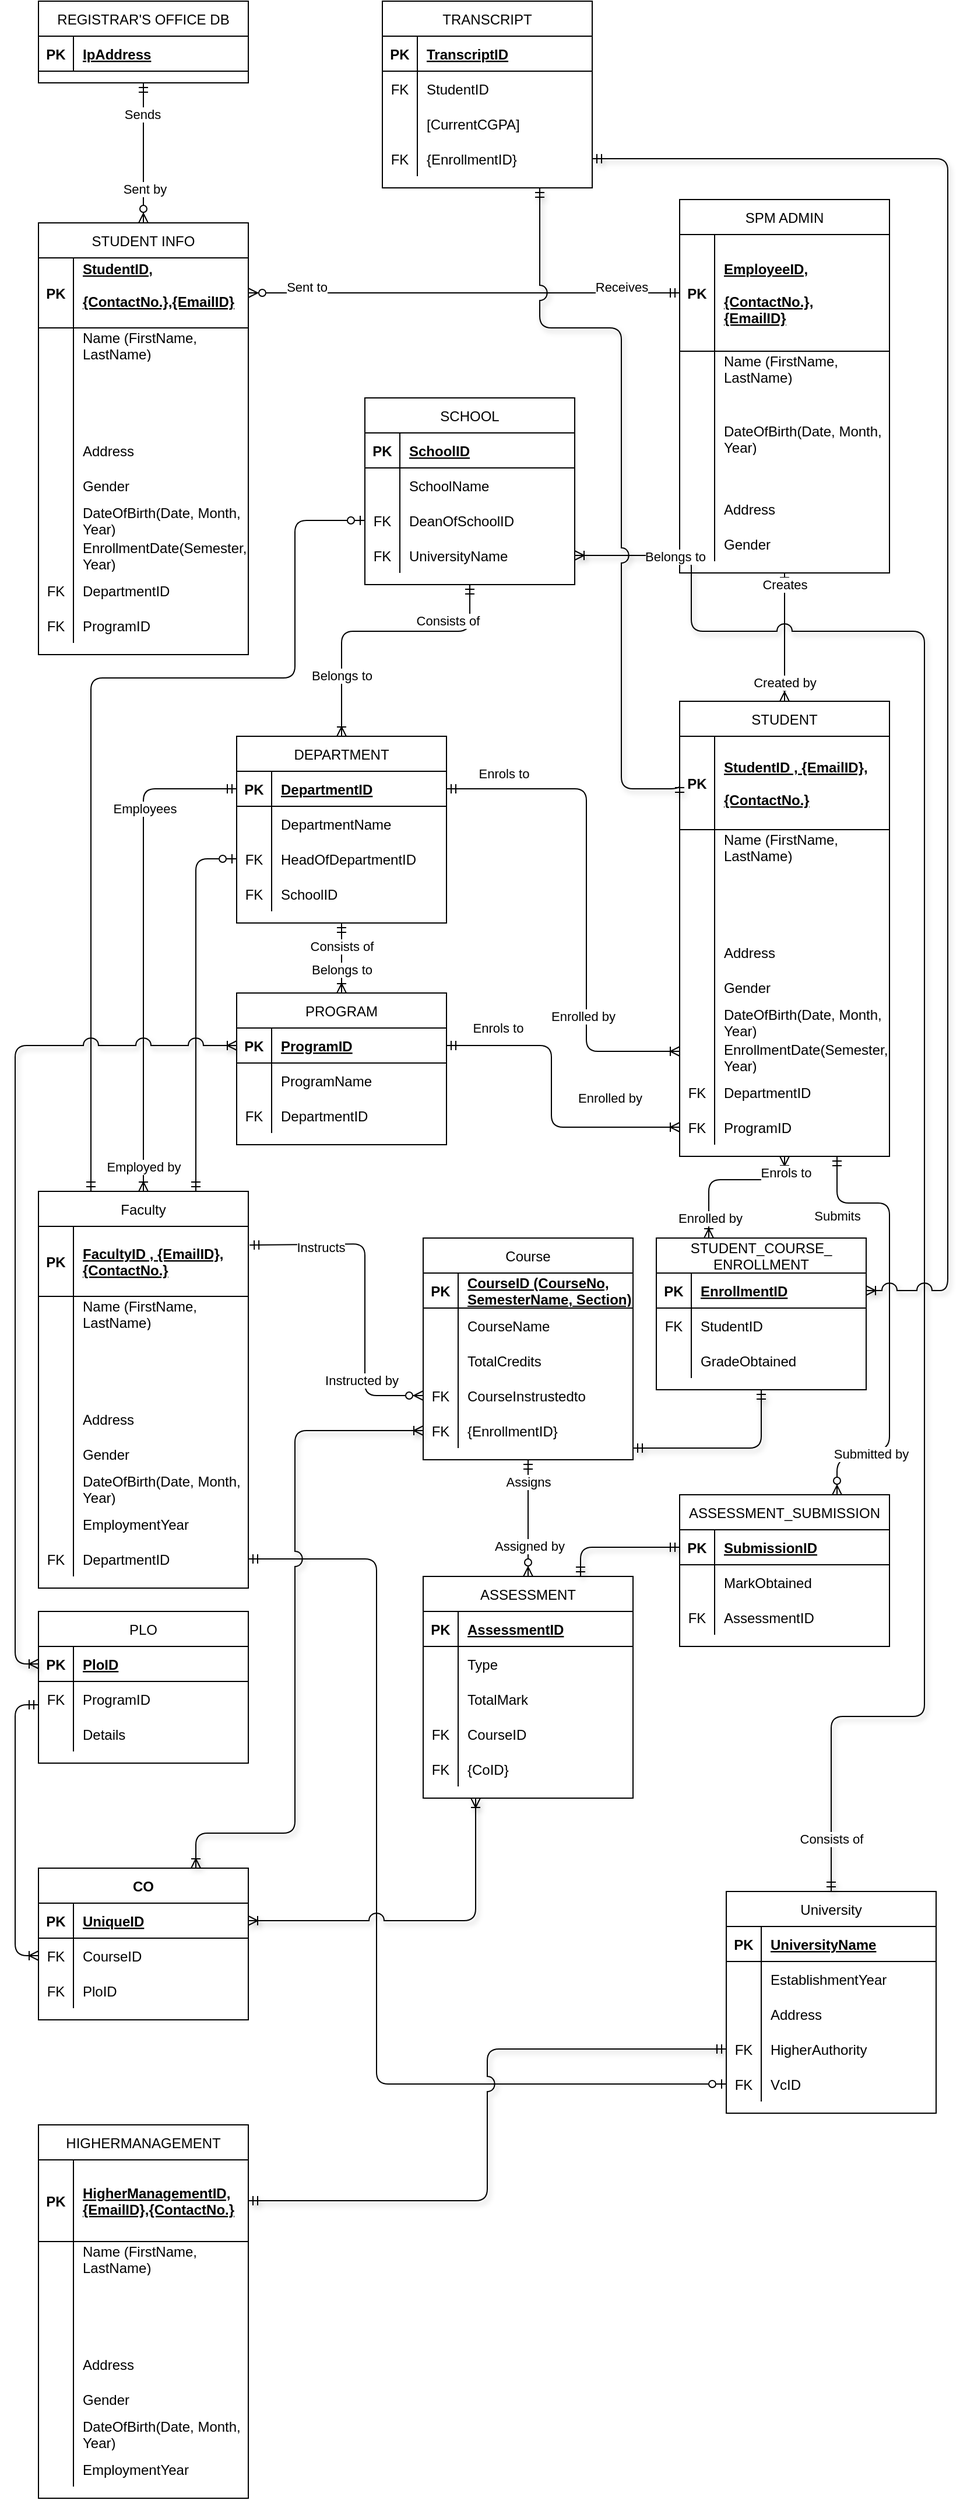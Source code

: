 <mxfile version="14.5.10" type="device"><diagram id="7oHqW9gFJ6sBj0D55hT6" name="Page-1"><mxGraphModel dx="1064" dy="685" grid="1" gridSize="10" guides="1" tooltips="1" connect="1" arrows="1" fold="1" page="1" pageScale="1" pageWidth="827" pageHeight="1169" background="none" math="0" shadow="0"><root><mxCell id="0"/><mxCell id="1" parent="0"/><mxCell id="Z3HyHUTp7R3DDxi7oQnC-21" value="REGISTRAR'S OFFICE DB" style="shape=table;startSize=30;container=1;collapsible=1;childLayout=tableLayout;fixedRows=1;rowLines=0;fontStyle=0;align=center;resizeLast=1;" parent="1" vertex="1"><mxGeometry x="40" y="40" width="180" height="70" as="geometry"/></mxCell><mxCell id="Z3HyHUTp7R3DDxi7oQnC-22" value="" style="shape=partialRectangle;collapsible=0;dropTarget=0;pointerEvents=0;fillColor=none;top=0;left=0;bottom=1;right=0;points=[[0,0.5],[1,0.5]];portConstraint=eastwest;" parent="Z3HyHUTp7R3DDxi7oQnC-21" vertex="1"><mxGeometry y="30" width="180" height="30" as="geometry"/></mxCell><mxCell id="Z3HyHUTp7R3DDxi7oQnC-23" value="PK" style="shape=partialRectangle;connectable=0;fillColor=none;top=0;left=0;bottom=0;right=0;fontStyle=1;overflow=hidden;" parent="Z3HyHUTp7R3DDxi7oQnC-22" vertex="1"><mxGeometry width="30" height="30" as="geometry"/></mxCell><mxCell id="Z3HyHUTp7R3DDxi7oQnC-24" value="IpAddress" style="shape=partialRectangle;connectable=0;fillColor=none;top=0;left=0;bottom=0;right=0;align=left;spacingLeft=6;fontStyle=5;overflow=hidden;" parent="Z3HyHUTp7R3DDxi7oQnC-22" vertex="1"><mxGeometry x="30" width="150" height="30" as="geometry"/></mxCell><mxCell id="Z3HyHUTp7R3DDxi7oQnC-40" value="STUDENT INFO" style="shape=table;startSize=30;container=1;collapsible=1;childLayout=tableLayout;fixedRows=1;rowLines=0;fontStyle=0;align=center;resizeLast=1;" parent="1" vertex="1"><mxGeometry x="40" y="230" width="180" height="370" as="geometry"/></mxCell><mxCell id="Z3HyHUTp7R3DDxi7oQnC-41" value="" style="shape=partialRectangle;collapsible=0;dropTarget=0;pointerEvents=0;fillColor=none;top=0;left=0;bottom=1;right=0;points=[[0,0.5],[1,0.5]];portConstraint=eastwest;" parent="Z3HyHUTp7R3DDxi7oQnC-40" vertex="1"><mxGeometry y="30" width="180" height="60" as="geometry"/></mxCell><mxCell id="Z3HyHUTp7R3DDxi7oQnC-42" value="PK" style="shape=partialRectangle;connectable=0;fillColor=none;top=0;left=0;bottom=0;right=0;fontStyle=1;overflow=hidden;" parent="Z3HyHUTp7R3DDxi7oQnC-41" vertex="1"><mxGeometry width="30" height="60" as="geometry"/></mxCell><mxCell id="Z3HyHUTp7R3DDxi7oQnC-43" value="StudentID, &#xA;&#xA;{ContactNo.},{EmailID}&#xA;" style="shape=partialRectangle;connectable=0;fillColor=none;top=0;left=0;bottom=0;right=0;align=left;spacingLeft=6;fontStyle=5;overflow=hidden;" parent="Z3HyHUTp7R3DDxi7oQnC-41" vertex="1"><mxGeometry x="30" width="150" height="60" as="geometry"/></mxCell><mxCell id="Z3HyHUTp7R3DDxi7oQnC-44" value="" style="shape=partialRectangle;collapsible=0;dropTarget=0;pointerEvents=0;fillColor=none;top=0;left=0;bottom=0;right=0;points=[[0,0.5],[1,0.5]];portConstraint=eastwest;" parent="Z3HyHUTp7R3DDxi7oQnC-40" vertex="1"><mxGeometry y="90" width="180" height="30" as="geometry"/></mxCell><mxCell id="Z3HyHUTp7R3DDxi7oQnC-45" value="" style="shape=partialRectangle;connectable=0;fillColor=none;top=0;left=0;bottom=0;right=0;editable=1;overflow=hidden;" parent="Z3HyHUTp7R3DDxi7oQnC-44" vertex="1"><mxGeometry width="30" height="30" as="geometry"/></mxCell><mxCell id="Z3HyHUTp7R3DDxi7oQnC-46" value="Name (FirstName,&#xA;LastName)" style="shape=partialRectangle;connectable=0;fillColor=none;top=0;left=0;bottom=0;right=0;align=left;spacingLeft=6;overflow=hidden;" parent="Z3HyHUTp7R3DDxi7oQnC-44" vertex="1"><mxGeometry x="30" width="150" height="30" as="geometry"/></mxCell><mxCell id="Z3HyHUTp7R3DDxi7oQnC-47" value="" style="shape=partialRectangle;collapsible=0;dropTarget=0;pointerEvents=0;fillColor=none;top=0;left=0;bottom=0;right=0;points=[[0,0.5],[1,0.5]];portConstraint=eastwest;" parent="Z3HyHUTp7R3DDxi7oQnC-40" vertex="1"><mxGeometry y="120" width="180" height="30" as="geometry"/></mxCell><mxCell id="Z3HyHUTp7R3DDxi7oQnC-48" value="" style="shape=partialRectangle;connectable=0;fillColor=none;top=0;left=0;bottom=0;right=0;editable=1;overflow=hidden;" parent="Z3HyHUTp7R3DDxi7oQnC-47" vertex="1"><mxGeometry width="30" height="30" as="geometry"/></mxCell><mxCell id="Z3HyHUTp7R3DDxi7oQnC-49" value="" style="shape=partialRectangle;connectable=0;fillColor=none;top=0;left=0;bottom=0;right=0;align=left;spacingLeft=6;overflow=hidden;" parent="Z3HyHUTp7R3DDxi7oQnC-47" vertex="1"><mxGeometry x="30" width="150" height="30" as="geometry"/></mxCell><mxCell id="Z3HyHUTp7R3DDxi7oQnC-50" value="" style="shape=partialRectangle;collapsible=0;dropTarget=0;pointerEvents=0;fillColor=none;top=0;left=0;bottom=0;right=0;points=[[0,0.5],[1,0.5]];portConstraint=eastwest;" parent="Z3HyHUTp7R3DDxi7oQnC-40" vertex="1"><mxGeometry y="150" width="180" height="30" as="geometry"/></mxCell><mxCell id="Z3HyHUTp7R3DDxi7oQnC-51" value="" style="shape=partialRectangle;connectable=0;fillColor=none;top=0;left=0;bottom=0;right=0;editable=1;overflow=hidden;" parent="Z3HyHUTp7R3DDxi7oQnC-50" vertex="1"><mxGeometry width="30" height="30" as="geometry"/></mxCell><mxCell id="Z3HyHUTp7R3DDxi7oQnC-52" value="" style="shape=partialRectangle;connectable=0;fillColor=none;top=0;left=0;bottom=0;right=0;align=left;spacingLeft=6;overflow=hidden;" parent="Z3HyHUTp7R3DDxi7oQnC-50" vertex="1"><mxGeometry x="30" width="150" height="30" as="geometry"/></mxCell><mxCell id="Z3HyHUTp7R3DDxi7oQnC-53" value="" style="shape=partialRectangle;collapsible=0;dropTarget=0;pointerEvents=0;fillColor=none;top=0;left=0;bottom=0;right=0;points=[[0,0.5],[1,0.5]];portConstraint=eastwest;" parent="Z3HyHUTp7R3DDxi7oQnC-40" vertex="1"><mxGeometry y="180" width="180" height="30" as="geometry"/></mxCell><mxCell id="Z3HyHUTp7R3DDxi7oQnC-54" value="" style="shape=partialRectangle;connectable=0;fillColor=none;top=0;left=0;bottom=0;right=0;editable=1;overflow=hidden;" parent="Z3HyHUTp7R3DDxi7oQnC-53" vertex="1"><mxGeometry width="30" height="30" as="geometry"/></mxCell><mxCell id="Z3HyHUTp7R3DDxi7oQnC-55" value="Address" style="shape=partialRectangle;connectable=0;fillColor=none;top=0;left=0;bottom=0;right=0;align=left;spacingLeft=6;overflow=hidden;" parent="Z3HyHUTp7R3DDxi7oQnC-53" vertex="1"><mxGeometry x="30" width="150" height="30" as="geometry"/></mxCell><mxCell id="Z3HyHUTp7R3DDxi7oQnC-56" value="" style="shape=partialRectangle;collapsible=0;dropTarget=0;pointerEvents=0;fillColor=none;top=0;left=0;bottom=0;right=0;points=[[0,0.5],[1,0.5]];portConstraint=eastwest;" parent="Z3HyHUTp7R3DDxi7oQnC-40" vertex="1"><mxGeometry y="210" width="180" height="30" as="geometry"/></mxCell><mxCell id="Z3HyHUTp7R3DDxi7oQnC-57" value="" style="shape=partialRectangle;connectable=0;fillColor=none;top=0;left=0;bottom=0;right=0;editable=1;overflow=hidden;" parent="Z3HyHUTp7R3DDxi7oQnC-56" vertex="1"><mxGeometry width="30" height="30" as="geometry"/></mxCell><mxCell id="Z3HyHUTp7R3DDxi7oQnC-58" value="Gender" style="shape=partialRectangle;connectable=0;fillColor=none;top=0;left=0;bottom=0;right=0;align=left;spacingLeft=6;overflow=hidden;" parent="Z3HyHUTp7R3DDxi7oQnC-56" vertex="1"><mxGeometry x="30" width="150" height="30" as="geometry"/></mxCell><mxCell id="Z3HyHUTp7R3DDxi7oQnC-59" value="" style="shape=partialRectangle;collapsible=0;dropTarget=0;pointerEvents=0;fillColor=none;top=0;left=0;bottom=0;right=0;points=[[0,0.5],[1,0.5]];portConstraint=eastwest;" parent="Z3HyHUTp7R3DDxi7oQnC-40" vertex="1"><mxGeometry y="240" width="180" height="30" as="geometry"/></mxCell><mxCell id="Z3HyHUTp7R3DDxi7oQnC-60" value="" style="shape=partialRectangle;connectable=0;fillColor=none;top=0;left=0;bottom=0;right=0;editable=1;overflow=hidden;" parent="Z3HyHUTp7R3DDxi7oQnC-59" vertex="1"><mxGeometry width="30" height="30" as="geometry"/></mxCell><mxCell id="Z3HyHUTp7R3DDxi7oQnC-61" value="DateOfBirth(Date, Month,&#xA;Year)" style="shape=partialRectangle;connectable=0;fillColor=none;top=0;left=0;bottom=0;right=0;align=left;spacingLeft=6;overflow=hidden;" parent="Z3HyHUTp7R3DDxi7oQnC-59" vertex="1"><mxGeometry x="30" width="150" height="30" as="geometry"/></mxCell><mxCell id="Z3HyHUTp7R3DDxi7oQnC-134" value="" style="shape=partialRectangle;collapsible=0;dropTarget=0;pointerEvents=0;fillColor=none;top=0;left=0;bottom=0;right=0;points=[[0,0.5],[1,0.5]];portConstraint=eastwest;" parent="Z3HyHUTp7R3DDxi7oQnC-40" vertex="1"><mxGeometry y="270" width="180" height="30" as="geometry"/></mxCell><mxCell id="Z3HyHUTp7R3DDxi7oQnC-135" value="" style="shape=partialRectangle;connectable=0;fillColor=none;top=0;left=0;bottom=0;right=0;editable=1;overflow=hidden;" parent="Z3HyHUTp7R3DDxi7oQnC-134" vertex="1"><mxGeometry width="30" height="30" as="geometry"/></mxCell><mxCell id="Z3HyHUTp7R3DDxi7oQnC-136" value="EnrollmentDate(Semester,&#xA;Year)" style="shape=partialRectangle;connectable=0;fillColor=none;top=0;left=0;bottom=0;right=0;align=left;spacingLeft=6;overflow=hidden;" parent="Z3HyHUTp7R3DDxi7oQnC-134" vertex="1"><mxGeometry x="30" width="150" height="30" as="geometry"/></mxCell><mxCell id="Z3HyHUTp7R3DDxi7oQnC-62" value="" style="shape=partialRectangle;collapsible=0;dropTarget=0;pointerEvents=0;fillColor=none;top=0;left=0;bottom=0;right=0;points=[[0,0.5],[1,0.5]];portConstraint=eastwest;" parent="Z3HyHUTp7R3DDxi7oQnC-40" vertex="1"><mxGeometry y="300" width="180" height="30" as="geometry"/></mxCell><mxCell id="Z3HyHUTp7R3DDxi7oQnC-63" value="FK" style="shape=partialRectangle;connectable=0;fillColor=none;top=0;left=0;bottom=0;right=0;fontStyle=0;overflow=hidden;" parent="Z3HyHUTp7R3DDxi7oQnC-62" vertex="1"><mxGeometry width="30" height="30" as="geometry"/></mxCell><mxCell id="Z3HyHUTp7R3DDxi7oQnC-64" value="DepartmentID" style="shape=partialRectangle;connectable=0;fillColor=none;top=0;left=0;bottom=0;right=0;align=left;spacingLeft=6;fontStyle=0;overflow=hidden;" parent="Z3HyHUTp7R3DDxi7oQnC-62" vertex="1"><mxGeometry x="30" width="150" height="30" as="geometry"/></mxCell><mxCell id="Z3HyHUTp7R3DDxi7oQnC-65" value="" style="shape=partialRectangle;collapsible=0;dropTarget=0;pointerEvents=0;fillColor=none;top=0;left=0;bottom=0;right=0;points=[[0,0.5],[1,0.5]];portConstraint=eastwest;" parent="Z3HyHUTp7R3DDxi7oQnC-40" vertex="1"><mxGeometry y="330" width="180" height="30" as="geometry"/></mxCell><mxCell id="Z3HyHUTp7R3DDxi7oQnC-66" value="FK" style="shape=partialRectangle;connectable=0;fillColor=none;top=0;left=0;bottom=0;right=0;fontStyle=0;overflow=hidden;" parent="Z3HyHUTp7R3DDxi7oQnC-65" vertex="1"><mxGeometry width="30" height="30" as="geometry"/></mxCell><mxCell id="Z3HyHUTp7R3DDxi7oQnC-67" value="ProgramID" style="shape=partialRectangle;connectable=0;fillColor=none;top=0;left=0;bottom=0;right=0;align=left;spacingLeft=6;fontStyle=0;overflow=hidden;" parent="Z3HyHUTp7R3DDxi7oQnC-65" vertex="1"><mxGeometry x="30" width="150" height="30" as="geometry"/></mxCell><mxCell id="Z3HyHUTp7R3DDxi7oQnC-68" value="" style="endArrow=ERzeroToMany;html=1;exitX=0.5;exitY=1;exitDx=0;exitDy=0;entryX=0.5;entryY=0;entryDx=0;entryDy=0;endFill=1;startArrow=ERmandOne;startFill=0;" parent="1" source="Z3HyHUTp7R3DDxi7oQnC-21" target="Z3HyHUTp7R3DDxi7oQnC-40" edge="1"><mxGeometry width="50" height="50" relative="1" as="geometry"><mxPoint x="220" y="190" as="sourcePoint"/><mxPoint x="270" y="140" as="targetPoint"/></mxGeometry></mxCell><mxCell id="Z3HyHUTp7R3DDxi7oQnC-70" value="Sends" style="edgeLabel;html=1;align=center;verticalAlign=middle;resizable=0;points=[];" parent="Z3HyHUTp7R3DDxi7oQnC-68" vertex="1" connectable="0"><mxGeometry x="-0.55" y="-1" relative="1" as="geometry"><mxPoint as="offset"/></mxGeometry></mxCell><mxCell id="Z3HyHUTp7R3DDxi7oQnC-71" value="Sent by" style="edgeLabel;html=1;align=center;verticalAlign=middle;resizable=0;points=[];" parent="Z3HyHUTp7R3DDxi7oQnC-68" vertex="1" connectable="0"><mxGeometry x="0.517" y="1" relative="1" as="geometry"><mxPoint as="offset"/></mxGeometry></mxCell><mxCell id="Z3HyHUTp7R3DDxi7oQnC-72" value="SPM ADMIN" style="shape=table;startSize=30;container=1;collapsible=1;childLayout=tableLayout;fixedRows=1;rowLines=0;fontStyle=0;align=center;resizeLast=1;" parent="1" vertex="1"><mxGeometry x="590" y="210" width="180" height="320" as="geometry"/></mxCell><mxCell id="Z3HyHUTp7R3DDxi7oQnC-73" value="" style="shape=partialRectangle;collapsible=0;dropTarget=0;pointerEvents=0;fillColor=none;top=0;left=0;bottom=1;right=0;points=[[0,0.5],[1,0.5]];portConstraint=eastwest;" parent="Z3HyHUTp7R3DDxi7oQnC-72" vertex="1"><mxGeometry y="30" width="180" height="100" as="geometry"/></mxCell><mxCell id="Z3HyHUTp7R3DDxi7oQnC-74" value="PK" style="shape=partialRectangle;connectable=0;fillColor=none;top=0;left=0;bottom=0;right=0;fontStyle=1;overflow=hidden;" parent="Z3HyHUTp7R3DDxi7oQnC-73" vertex="1"><mxGeometry width="30" height="100" as="geometry"/></mxCell><mxCell id="Z3HyHUTp7R3DDxi7oQnC-75" value="EmployeeID, &#xA;&#xA;{ContactNo.},&#xA;{EmailID}" style="shape=partialRectangle;connectable=0;fillColor=none;top=0;left=0;bottom=0;right=0;align=left;spacingLeft=6;fontStyle=5;overflow=hidden;" parent="Z3HyHUTp7R3DDxi7oQnC-73" vertex="1"><mxGeometry x="30" width="150" height="100" as="geometry"/></mxCell><mxCell id="Z3HyHUTp7R3DDxi7oQnC-76" value="" style="shape=partialRectangle;collapsible=0;dropTarget=0;pointerEvents=0;fillColor=none;top=0;left=0;bottom=0;right=0;points=[[0,0.5],[1,0.5]];portConstraint=eastwest;" parent="Z3HyHUTp7R3DDxi7oQnC-72" vertex="1"><mxGeometry y="130" width="180" height="30" as="geometry"/></mxCell><mxCell id="Z3HyHUTp7R3DDxi7oQnC-77" value="" style="shape=partialRectangle;connectable=0;fillColor=none;top=0;left=0;bottom=0;right=0;editable=1;overflow=hidden;" parent="Z3HyHUTp7R3DDxi7oQnC-76" vertex="1"><mxGeometry width="30" height="30" as="geometry"/></mxCell><mxCell id="Z3HyHUTp7R3DDxi7oQnC-78" value="Name (FirstName,&#xA;LastName)" style="shape=partialRectangle;connectable=0;fillColor=none;top=0;left=0;bottom=0;right=0;align=left;spacingLeft=6;overflow=hidden;" parent="Z3HyHUTp7R3DDxi7oQnC-76" vertex="1"><mxGeometry x="30" width="150" height="30" as="geometry"/></mxCell><mxCell id="Z3HyHUTp7R3DDxi7oQnC-79" value="" style="shape=partialRectangle;collapsible=0;dropTarget=0;pointerEvents=0;fillColor=none;top=0;left=0;bottom=0;right=0;points=[[0,0.5],[1,0.5]];portConstraint=eastwest;" parent="Z3HyHUTp7R3DDxi7oQnC-72" vertex="1"><mxGeometry y="160" width="180" height="30" as="geometry"/></mxCell><mxCell id="Z3HyHUTp7R3DDxi7oQnC-80" value="" style="shape=partialRectangle;connectable=0;fillColor=none;top=0;left=0;bottom=0;right=0;editable=1;overflow=hidden;" parent="Z3HyHUTp7R3DDxi7oQnC-79" vertex="1"><mxGeometry width="30" height="30" as="geometry"/></mxCell><mxCell id="Z3HyHUTp7R3DDxi7oQnC-81" value="" style="shape=partialRectangle;connectable=0;fillColor=none;top=0;left=0;bottom=0;right=0;align=left;spacingLeft=6;overflow=hidden;" parent="Z3HyHUTp7R3DDxi7oQnC-79" vertex="1"><mxGeometry x="30" width="150" height="30" as="geometry"/></mxCell><mxCell id="Z3HyHUTp7R3DDxi7oQnC-91" value="" style="shape=partialRectangle;collapsible=0;dropTarget=0;pointerEvents=0;fillColor=none;top=0;left=0;bottom=0;right=0;points=[[0,0.5],[1,0.5]];portConstraint=eastwest;" parent="Z3HyHUTp7R3DDxi7oQnC-72" vertex="1"><mxGeometry y="190" width="180" height="30" as="geometry"/></mxCell><mxCell id="Z3HyHUTp7R3DDxi7oQnC-92" value="" style="shape=partialRectangle;connectable=0;fillColor=none;top=0;left=0;bottom=0;right=0;editable=1;overflow=hidden;" parent="Z3HyHUTp7R3DDxi7oQnC-91" vertex="1"><mxGeometry width="30" height="30" as="geometry"/></mxCell><mxCell id="Z3HyHUTp7R3DDxi7oQnC-93" value="DateOfBirth(Date, Month,&#xA;Year)" style="shape=partialRectangle;connectable=0;fillColor=none;top=0;left=0;bottom=0;right=0;align=left;spacingLeft=6;overflow=hidden;" parent="Z3HyHUTp7R3DDxi7oQnC-91" vertex="1"><mxGeometry x="30" width="150" height="30" as="geometry"/></mxCell><mxCell id="Z3HyHUTp7R3DDxi7oQnC-82" value="" style="shape=partialRectangle;collapsible=0;dropTarget=0;pointerEvents=0;fillColor=none;top=0;left=0;bottom=0;right=0;points=[[0,0.5],[1,0.5]];portConstraint=eastwest;" parent="Z3HyHUTp7R3DDxi7oQnC-72" vertex="1"><mxGeometry y="220" width="180" height="30" as="geometry"/></mxCell><mxCell id="Z3HyHUTp7R3DDxi7oQnC-83" value="" style="shape=partialRectangle;connectable=0;fillColor=none;top=0;left=0;bottom=0;right=0;editable=1;overflow=hidden;" parent="Z3HyHUTp7R3DDxi7oQnC-82" vertex="1"><mxGeometry width="30" height="30" as="geometry"/></mxCell><mxCell id="Z3HyHUTp7R3DDxi7oQnC-84" value="" style="shape=partialRectangle;connectable=0;fillColor=none;top=0;left=0;bottom=0;right=0;align=left;spacingLeft=6;overflow=hidden;" parent="Z3HyHUTp7R3DDxi7oQnC-82" vertex="1"><mxGeometry x="30" width="150" height="30" as="geometry"/></mxCell><mxCell id="Z3HyHUTp7R3DDxi7oQnC-85" value="" style="shape=partialRectangle;collapsible=0;dropTarget=0;pointerEvents=0;fillColor=none;top=0;left=0;bottom=0;right=0;points=[[0,0.5],[1,0.5]];portConstraint=eastwest;" parent="Z3HyHUTp7R3DDxi7oQnC-72" vertex="1"><mxGeometry y="250" width="180" height="30" as="geometry"/></mxCell><mxCell id="Z3HyHUTp7R3DDxi7oQnC-86" value="" style="shape=partialRectangle;connectable=0;fillColor=none;top=0;left=0;bottom=0;right=0;editable=1;overflow=hidden;" parent="Z3HyHUTp7R3DDxi7oQnC-85" vertex="1"><mxGeometry width="30" height="30" as="geometry"/></mxCell><mxCell id="Z3HyHUTp7R3DDxi7oQnC-87" value="Address" style="shape=partialRectangle;connectable=0;fillColor=none;top=0;left=0;bottom=0;right=0;align=left;spacingLeft=6;overflow=hidden;" parent="Z3HyHUTp7R3DDxi7oQnC-85" vertex="1"><mxGeometry x="30" width="150" height="30" as="geometry"/></mxCell><mxCell id="Z3HyHUTp7R3DDxi7oQnC-88" value="" style="shape=partialRectangle;collapsible=0;dropTarget=0;pointerEvents=0;fillColor=none;top=0;left=0;bottom=0;right=0;points=[[0,0.5],[1,0.5]];portConstraint=eastwest;" parent="Z3HyHUTp7R3DDxi7oQnC-72" vertex="1"><mxGeometry y="280" width="180" height="30" as="geometry"/></mxCell><mxCell id="Z3HyHUTp7R3DDxi7oQnC-89" value="" style="shape=partialRectangle;connectable=0;fillColor=none;top=0;left=0;bottom=0;right=0;editable=1;overflow=hidden;" parent="Z3HyHUTp7R3DDxi7oQnC-88" vertex="1"><mxGeometry width="30" height="30" as="geometry"/></mxCell><mxCell id="Z3HyHUTp7R3DDxi7oQnC-90" value="Gender" style="shape=partialRectangle;connectable=0;fillColor=none;top=0;left=0;bottom=0;right=0;align=left;spacingLeft=6;overflow=hidden;" parent="Z3HyHUTp7R3DDxi7oQnC-88" vertex="1"><mxGeometry x="30" width="150" height="30" as="geometry"/></mxCell><mxCell id="Z3HyHUTp7R3DDxi7oQnC-100" value="" style="endArrow=ERmandOne;html=1;exitX=1;exitY=0.5;exitDx=0;exitDy=0;entryX=0;entryY=0.5;entryDx=0;entryDy=0;endFill=0;startArrow=ERzeroToMany;startFill=1;" parent="1" source="Z3HyHUTp7R3DDxi7oQnC-41" target="Z3HyHUTp7R3DDxi7oQnC-73" edge="1"><mxGeometry width="50" height="50" relative="1" as="geometry"><mxPoint x="170" y="660" as="sourcePoint"/><mxPoint x="220" y="610" as="targetPoint"/></mxGeometry></mxCell><mxCell id="Z3HyHUTp7R3DDxi7oQnC-101" value="Sent to" style="edgeLabel;html=1;align=center;verticalAlign=middle;resizable=0;points=[];" parent="Z3HyHUTp7R3DDxi7oQnC-100" vertex="1" connectable="0"><mxGeometry x="-0.665" y="1" relative="1" as="geometry"><mxPoint x="-12.07" y="-4.0" as="offset"/></mxGeometry></mxCell><mxCell id="Z3HyHUTp7R3DDxi7oQnC-102" value="Receives" style="edgeLabel;html=1;align=center;verticalAlign=middle;resizable=0;points=[];" parent="Z3HyHUTp7R3DDxi7oQnC-100" vertex="1" connectable="0"><mxGeometry x="0.497" y="1" relative="1" as="geometry"><mxPoint x="42.76" y="-4" as="offset"/></mxGeometry></mxCell><mxCell id="Z3HyHUTp7R3DDxi7oQnC-103" value="STUDENT" style="shape=table;startSize=30;container=1;collapsible=1;childLayout=tableLayout;fixedRows=1;rowLines=0;fontStyle=0;align=center;resizeLast=1;" parent="1" vertex="1"><mxGeometry x="590" y="640" width="180" height="390" as="geometry"/></mxCell><mxCell id="Z3HyHUTp7R3DDxi7oQnC-104" value="" style="shape=partialRectangle;collapsible=0;dropTarget=0;pointerEvents=0;fillColor=none;top=0;left=0;bottom=1;right=0;points=[[0,0.5],[1,0.5]];portConstraint=eastwest;" parent="Z3HyHUTp7R3DDxi7oQnC-103" vertex="1"><mxGeometry y="30" width="180" height="80" as="geometry"/></mxCell><mxCell id="Z3HyHUTp7R3DDxi7oQnC-105" value="PK" style="shape=partialRectangle;connectable=0;fillColor=none;top=0;left=0;bottom=0;right=0;fontStyle=1;overflow=hidden;" parent="Z3HyHUTp7R3DDxi7oQnC-104" vertex="1"><mxGeometry width="30" height="80" as="geometry"/></mxCell><mxCell id="Z3HyHUTp7R3DDxi7oQnC-106" value="StudentID , {EmailID}, &#xA;&#xA;{ContactNo.}" style="shape=partialRectangle;connectable=0;fillColor=none;top=0;left=0;bottom=0;right=0;align=left;spacingLeft=6;fontStyle=5;overflow=hidden;" parent="Z3HyHUTp7R3DDxi7oQnC-104" vertex="1"><mxGeometry x="30" width="150" height="80" as="geometry"/></mxCell><mxCell id="Z3HyHUTp7R3DDxi7oQnC-107" value="" style="shape=partialRectangle;collapsible=0;dropTarget=0;pointerEvents=0;fillColor=none;top=0;left=0;bottom=0;right=0;points=[[0,0.5],[1,0.5]];portConstraint=eastwest;" parent="Z3HyHUTp7R3DDxi7oQnC-103" vertex="1"><mxGeometry y="110" width="180" height="30" as="geometry"/></mxCell><mxCell id="Z3HyHUTp7R3DDxi7oQnC-108" value="" style="shape=partialRectangle;connectable=0;fillColor=none;top=0;left=0;bottom=0;right=0;editable=1;overflow=hidden;" parent="Z3HyHUTp7R3DDxi7oQnC-107" vertex="1"><mxGeometry width="30" height="30" as="geometry"/></mxCell><mxCell id="Z3HyHUTp7R3DDxi7oQnC-109" value="Name (FirstName,&#xA;LastName)" style="shape=partialRectangle;connectable=0;fillColor=none;top=0;left=0;bottom=0;right=0;align=left;spacingLeft=6;overflow=hidden;" parent="Z3HyHUTp7R3DDxi7oQnC-107" vertex="1"><mxGeometry x="30" width="150" height="30" as="geometry"/></mxCell><mxCell id="Z3HyHUTp7R3DDxi7oQnC-110" value="" style="shape=partialRectangle;collapsible=0;dropTarget=0;pointerEvents=0;fillColor=none;top=0;left=0;bottom=0;right=0;points=[[0,0.5],[1,0.5]];portConstraint=eastwest;" parent="Z3HyHUTp7R3DDxi7oQnC-103" vertex="1"><mxGeometry y="140" width="180" height="30" as="geometry"/></mxCell><mxCell id="Z3HyHUTp7R3DDxi7oQnC-111" value="" style="shape=partialRectangle;connectable=0;fillColor=none;top=0;left=0;bottom=0;right=0;editable=1;overflow=hidden;" parent="Z3HyHUTp7R3DDxi7oQnC-110" vertex="1"><mxGeometry width="30" height="30" as="geometry"/></mxCell><mxCell id="Z3HyHUTp7R3DDxi7oQnC-112" value="" style="shape=partialRectangle;connectable=0;fillColor=none;top=0;left=0;bottom=0;right=0;align=left;spacingLeft=6;overflow=hidden;" parent="Z3HyHUTp7R3DDxi7oQnC-110" vertex="1"><mxGeometry x="30" width="150" height="30" as="geometry"/></mxCell><mxCell id="Z3HyHUTp7R3DDxi7oQnC-113" value="" style="shape=partialRectangle;collapsible=0;dropTarget=0;pointerEvents=0;fillColor=none;top=0;left=0;bottom=0;right=0;points=[[0,0.5],[1,0.5]];portConstraint=eastwest;" parent="Z3HyHUTp7R3DDxi7oQnC-103" vertex="1"><mxGeometry y="170" width="180" height="30" as="geometry"/></mxCell><mxCell id="Z3HyHUTp7R3DDxi7oQnC-114" value="" style="shape=partialRectangle;connectable=0;fillColor=none;top=0;left=0;bottom=0;right=0;editable=1;overflow=hidden;" parent="Z3HyHUTp7R3DDxi7oQnC-113" vertex="1"><mxGeometry width="30" height="30" as="geometry"/></mxCell><mxCell id="Z3HyHUTp7R3DDxi7oQnC-115" value="" style="shape=partialRectangle;connectable=0;fillColor=none;top=0;left=0;bottom=0;right=0;align=left;spacingLeft=6;overflow=hidden;" parent="Z3HyHUTp7R3DDxi7oQnC-113" vertex="1"><mxGeometry x="30" width="150" height="30" as="geometry"/></mxCell><mxCell id="Z3HyHUTp7R3DDxi7oQnC-116" value="" style="shape=partialRectangle;collapsible=0;dropTarget=0;pointerEvents=0;fillColor=none;top=0;left=0;bottom=0;right=0;points=[[0,0.5],[1,0.5]];portConstraint=eastwest;" parent="Z3HyHUTp7R3DDxi7oQnC-103" vertex="1"><mxGeometry y="200" width="180" height="30" as="geometry"/></mxCell><mxCell id="Z3HyHUTp7R3DDxi7oQnC-117" value="" style="shape=partialRectangle;connectable=0;fillColor=none;top=0;left=0;bottom=0;right=0;editable=1;overflow=hidden;" parent="Z3HyHUTp7R3DDxi7oQnC-116" vertex="1"><mxGeometry width="30" height="30" as="geometry"/></mxCell><mxCell id="Z3HyHUTp7R3DDxi7oQnC-118" value="Address" style="shape=partialRectangle;connectable=0;fillColor=none;top=0;left=0;bottom=0;right=0;align=left;spacingLeft=6;overflow=hidden;" parent="Z3HyHUTp7R3DDxi7oQnC-116" vertex="1"><mxGeometry x="30" width="150" height="30" as="geometry"/></mxCell><mxCell id="Z3HyHUTp7R3DDxi7oQnC-119" value="" style="shape=partialRectangle;collapsible=0;dropTarget=0;pointerEvents=0;fillColor=none;top=0;left=0;bottom=0;right=0;points=[[0,0.5],[1,0.5]];portConstraint=eastwest;" parent="Z3HyHUTp7R3DDxi7oQnC-103" vertex="1"><mxGeometry y="230" width="180" height="30" as="geometry"/></mxCell><mxCell id="Z3HyHUTp7R3DDxi7oQnC-120" value="" style="shape=partialRectangle;connectable=0;fillColor=none;top=0;left=0;bottom=0;right=0;editable=1;overflow=hidden;" parent="Z3HyHUTp7R3DDxi7oQnC-119" vertex="1"><mxGeometry width="30" height="30" as="geometry"/></mxCell><mxCell id="Z3HyHUTp7R3DDxi7oQnC-121" value="Gender" style="shape=partialRectangle;connectable=0;fillColor=none;top=0;left=0;bottom=0;right=0;align=left;spacingLeft=6;overflow=hidden;" parent="Z3HyHUTp7R3DDxi7oQnC-119" vertex="1"><mxGeometry x="30" width="150" height="30" as="geometry"/></mxCell><mxCell id="Z3HyHUTp7R3DDxi7oQnC-122" value="" style="shape=partialRectangle;collapsible=0;dropTarget=0;pointerEvents=0;fillColor=none;top=0;left=0;bottom=0;right=0;points=[[0,0.5],[1,0.5]];portConstraint=eastwest;" parent="Z3HyHUTp7R3DDxi7oQnC-103" vertex="1"><mxGeometry y="260" width="180" height="30" as="geometry"/></mxCell><mxCell id="Z3HyHUTp7R3DDxi7oQnC-123" value="" style="shape=partialRectangle;connectable=0;fillColor=none;top=0;left=0;bottom=0;right=0;editable=1;overflow=hidden;" parent="Z3HyHUTp7R3DDxi7oQnC-122" vertex="1"><mxGeometry width="30" height="30" as="geometry"/></mxCell><mxCell id="Z3HyHUTp7R3DDxi7oQnC-124" value="DateOfBirth(Date, Month,&#xA;Year)" style="shape=partialRectangle;connectable=0;fillColor=none;top=0;left=0;bottom=0;right=0;align=left;spacingLeft=6;overflow=hidden;" parent="Z3HyHUTp7R3DDxi7oQnC-122" vertex="1"><mxGeometry x="30" width="150" height="30" as="geometry"/></mxCell><mxCell id="Z3HyHUTp7R3DDxi7oQnC-137" value="" style="shape=partialRectangle;collapsible=0;dropTarget=0;pointerEvents=0;fillColor=none;top=0;left=0;bottom=0;right=0;points=[[0,0.5],[1,0.5]];portConstraint=eastwest;" parent="Z3HyHUTp7R3DDxi7oQnC-103" vertex="1"><mxGeometry y="290" width="180" height="30" as="geometry"/></mxCell><mxCell id="Z3HyHUTp7R3DDxi7oQnC-138" value="" style="shape=partialRectangle;connectable=0;fillColor=none;top=0;left=0;bottom=0;right=0;editable=1;overflow=hidden;" parent="Z3HyHUTp7R3DDxi7oQnC-137" vertex="1"><mxGeometry width="30" height="30" as="geometry"/></mxCell><mxCell id="Z3HyHUTp7R3DDxi7oQnC-139" value="EnrollmentDate(Semester,&#xA;Year)" style="shape=partialRectangle;connectable=0;fillColor=none;top=0;left=0;bottom=0;right=0;align=left;spacingLeft=6;overflow=hidden;" parent="Z3HyHUTp7R3DDxi7oQnC-137" vertex="1"><mxGeometry x="30" width="150" height="30" as="geometry"/></mxCell><mxCell id="Z3HyHUTp7R3DDxi7oQnC-125" value="" style="shape=partialRectangle;collapsible=0;dropTarget=0;pointerEvents=0;fillColor=none;top=0;left=0;bottom=0;right=0;points=[[0,0.5],[1,0.5]];portConstraint=eastwest;" parent="Z3HyHUTp7R3DDxi7oQnC-103" vertex="1"><mxGeometry y="320" width="180" height="30" as="geometry"/></mxCell><mxCell id="Z3HyHUTp7R3DDxi7oQnC-126" value="FK" style="shape=partialRectangle;connectable=0;fillColor=none;top=0;left=0;bottom=0;right=0;fontStyle=0;overflow=hidden;" parent="Z3HyHUTp7R3DDxi7oQnC-125" vertex="1"><mxGeometry width="30" height="30" as="geometry"/></mxCell><mxCell id="Z3HyHUTp7R3DDxi7oQnC-127" value="DepartmentID" style="shape=partialRectangle;connectable=0;fillColor=none;top=0;left=0;bottom=0;right=0;align=left;spacingLeft=6;fontStyle=0;overflow=hidden;" parent="Z3HyHUTp7R3DDxi7oQnC-125" vertex="1"><mxGeometry x="30" width="150" height="30" as="geometry"/></mxCell><mxCell id="Z3HyHUTp7R3DDxi7oQnC-128" value="" style="shape=partialRectangle;collapsible=0;dropTarget=0;pointerEvents=0;fillColor=none;top=0;left=0;bottom=0;right=0;points=[[0,0.5],[1,0.5]];portConstraint=eastwest;" parent="Z3HyHUTp7R3DDxi7oQnC-103" vertex="1"><mxGeometry y="350" width="180" height="30" as="geometry"/></mxCell><mxCell id="Z3HyHUTp7R3DDxi7oQnC-129" value="FK" style="shape=partialRectangle;connectable=0;fillColor=none;top=0;left=0;bottom=0;right=0;fontStyle=0;overflow=hidden;" parent="Z3HyHUTp7R3DDxi7oQnC-128" vertex="1"><mxGeometry width="30" height="30" as="geometry"/></mxCell><mxCell id="Z3HyHUTp7R3DDxi7oQnC-130" value="ProgramID" style="shape=partialRectangle;connectable=0;fillColor=none;top=0;left=0;bottom=0;right=0;align=left;spacingLeft=6;fontStyle=0;overflow=hidden;" parent="Z3HyHUTp7R3DDxi7oQnC-128" vertex="1"><mxGeometry x="30" width="150" height="30" as="geometry"/></mxCell><mxCell id="Z3HyHUTp7R3DDxi7oQnC-131" value="" style="endArrow=ERmandOne;html=1;exitX=0.5;exitY=0;exitDx=0;exitDy=0;entryX=0.5;entryY=1;entryDx=0;entryDy=0;endFill=0;startArrow=ERzeroToMany;startFill=1;shadow=0;" parent="1" source="Z3HyHUTp7R3DDxi7oQnC-103" target="Z3HyHUTp7R3DDxi7oQnC-72" edge="1"><mxGeometry width="50" height="50" relative="1" as="geometry"><mxPoint x="140" y="550" as="sourcePoint"/><mxPoint x="140" y="710" as="targetPoint"/></mxGeometry></mxCell><mxCell id="Z3HyHUTp7R3DDxi7oQnC-132" value="Created by" style="edgeLabel;html=1;align=center;verticalAlign=middle;resizable=0;points=[];" parent="Z3HyHUTp7R3DDxi7oQnC-131" vertex="1" connectable="0"><mxGeometry x="-0.665" y="1" relative="1" as="geometry"><mxPoint x="1" y="1.76" as="offset"/></mxGeometry></mxCell><mxCell id="Z3HyHUTp7R3DDxi7oQnC-133" value="Creates" style="edgeLabel;html=1;align=center;verticalAlign=middle;resizable=0;points=[];" parent="Z3HyHUTp7R3DDxi7oQnC-131" vertex="1" connectable="0"><mxGeometry x="0.497" y="1" relative="1" as="geometry"><mxPoint x="1" y="-17.65" as="offset"/></mxGeometry></mxCell><mxCell id="Z3HyHUTp7R3DDxi7oQnC-140" value="DEPARTMENT" style="shape=table;startSize=30;container=1;collapsible=1;childLayout=tableLayout;fixedRows=1;rowLines=0;fontStyle=0;align=center;resizeLast=1;" parent="1" vertex="1"><mxGeometry x="210" y="670" width="180" height="160" as="geometry"/></mxCell><mxCell id="Z3HyHUTp7R3DDxi7oQnC-141" value="" style="shape=partialRectangle;collapsible=0;dropTarget=0;pointerEvents=0;fillColor=none;top=0;left=0;bottom=1;right=0;points=[[0,0.5],[1,0.5]];portConstraint=eastwest;" parent="Z3HyHUTp7R3DDxi7oQnC-140" vertex="1"><mxGeometry y="30" width="180" height="30" as="geometry"/></mxCell><mxCell id="Z3HyHUTp7R3DDxi7oQnC-142" value="PK" style="shape=partialRectangle;connectable=0;fillColor=none;top=0;left=0;bottom=0;right=0;fontStyle=1;overflow=hidden;" parent="Z3HyHUTp7R3DDxi7oQnC-141" vertex="1"><mxGeometry width="30" height="30" as="geometry"/></mxCell><mxCell id="Z3HyHUTp7R3DDxi7oQnC-143" value="DepartmentID" style="shape=partialRectangle;connectable=0;fillColor=none;top=0;left=0;bottom=0;right=0;align=left;spacingLeft=6;fontStyle=5;overflow=hidden;" parent="Z3HyHUTp7R3DDxi7oQnC-141" vertex="1"><mxGeometry x="30" width="150" height="30" as="geometry"/></mxCell><mxCell id="Z3HyHUTp7R3DDxi7oQnC-144" value="" style="shape=partialRectangle;collapsible=0;dropTarget=0;pointerEvents=0;fillColor=none;top=0;left=0;bottom=0;right=0;points=[[0,0.5],[1,0.5]];portConstraint=eastwest;" parent="Z3HyHUTp7R3DDxi7oQnC-140" vertex="1"><mxGeometry y="60" width="180" height="30" as="geometry"/></mxCell><mxCell id="Z3HyHUTp7R3DDxi7oQnC-145" value="" style="shape=partialRectangle;connectable=0;fillColor=none;top=0;left=0;bottom=0;right=0;editable=1;overflow=hidden;" parent="Z3HyHUTp7R3DDxi7oQnC-144" vertex="1"><mxGeometry width="30" height="30" as="geometry"/></mxCell><mxCell id="Z3HyHUTp7R3DDxi7oQnC-146" value="DepartmentName" style="shape=partialRectangle;connectable=0;fillColor=none;top=0;left=0;bottom=0;right=0;align=left;spacingLeft=6;overflow=hidden;" parent="Z3HyHUTp7R3DDxi7oQnC-144" vertex="1"><mxGeometry x="30" width="150" height="30" as="geometry"/></mxCell><mxCell id="Z3HyHUTp7R3DDxi7oQnC-153" value="" style="shape=partialRectangle;collapsible=0;dropTarget=0;pointerEvents=0;fillColor=none;top=0;left=0;bottom=0;right=0;points=[[0,0.5],[1,0.5]];portConstraint=eastwest;" parent="Z3HyHUTp7R3DDxi7oQnC-140" vertex="1"><mxGeometry y="90" width="180" height="30" as="geometry"/></mxCell><mxCell id="Z3HyHUTp7R3DDxi7oQnC-154" value="FK" style="shape=partialRectangle;connectable=0;fillColor=none;top=0;left=0;bottom=0;right=0;fontStyle=0;overflow=hidden;" parent="Z3HyHUTp7R3DDxi7oQnC-153" vertex="1"><mxGeometry width="30" height="30" as="geometry"/></mxCell><mxCell id="Z3HyHUTp7R3DDxi7oQnC-155" value="HeadOfDepartmentID" style="shape=partialRectangle;connectable=0;fillColor=none;top=0;left=0;bottom=0;right=0;align=left;spacingLeft=6;fontStyle=0;overflow=hidden;" parent="Z3HyHUTp7R3DDxi7oQnC-153" vertex="1"><mxGeometry x="30" width="150" height="30" as="geometry"/></mxCell><mxCell id="Z3HyHUTp7R3DDxi7oQnC-156" value="" style="shape=partialRectangle;collapsible=0;dropTarget=0;pointerEvents=0;fillColor=none;top=0;left=0;bottom=0;right=0;points=[[0,0.5],[1,0.5]];portConstraint=eastwest;" parent="Z3HyHUTp7R3DDxi7oQnC-140" vertex="1"><mxGeometry y="120" width="180" height="30" as="geometry"/></mxCell><mxCell id="Z3HyHUTp7R3DDxi7oQnC-157" value="FK" style="shape=partialRectangle;connectable=0;fillColor=none;top=0;left=0;bottom=0;right=0;fontStyle=0;overflow=hidden;" parent="Z3HyHUTp7R3DDxi7oQnC-156" vertex="1"><mxGeometry width="30" height="30" as="geometry"/></mxCell><mxCell id="Z3HyHUTp7R3DDxi7oQnC-158" value="SchoolID" style="shape=partialRectangle;connectable=0;fillColor=none;top=0;left=0;bottom=0;right=0;align=left;spacingLeft=6;fontStyle=0;overflow=hidden;" parent="Z3HyHUTp7R3DDxi7oQnC-156" vertex="1"><mxGeometry x="30" width="150" height="30" as="geometry"/></mxCell><mxCell id="Z3HyHUTp7R3DDxi7oQnC-159" value="SCHOOL" style="shape=table;startSize=30;container=1;collapsible=1;childLayout=tableLayout;fixedRows=1;rowLines=0;fontStyle=0;align=center;resizeLast=1;" parent="1" vertex="1"><mxGeometry x="320" y="380" width="180" height="160" as="geometry"/></mxCell><mxCell id="Z3HyHUTp7R3DDxi7oQnC-160" value="" style="shape=partialRectangle;collapsible=0;dropTarget=0;pointerEvents=0;fillColor=none;top=0;left=0;bottom=1;right=0;points=[[0,0.5],[1,0.5]];portConstraint=eastwest;" parent="Z3HyHUTp7R3DDxi7oQnC-159" vertex="1"><mxGeometry y="30" width="180" height="30" as="geometry"/></mxCell><mxCell id="Z3HyHUTp7R3DDxi7oQnC-161" value="PK" style="shape=partialRectangle;connectable=0;fillColor=none;top=0;left=0;bottom=0;right=0;fontStyle=1;overflow=hidden;" parent="Z3HyHUTp7R3DDxi7oQnC-160" vertex="1"><mxGeometry width="30" height="30" as="geometry"/></mxCell><mxCell id="Z3HyHUTp7R3DDxi7oQnC-162" value="SchoolID" style="shape=partialRectangle;connectable=0;fillColor=none;top=0;left=0;bottom=0;right=0;align=left;spacingLeft=6;fontStyle=5;overflow=hidden;" parent="Z3HyHUTp7R3DDxi7oQnC-160" vertex="1"><mxGeometry x="30" width="150" height="30" as="geometry"/></mxCell><mxCell id="Z3HyHUTp7R3DDxi7oQnC-163" value="" style="shape=partialRectangle;collapsible=0;dropTarget=0;pointerEvents=0;fillColor=none;top=0;left=0;bottom=0;right=0;points=[[0,0.5],[1,0.5]];portConstraint=eastwest;" parent="Z3HyHUTp7R3DDxi7oQnC-159" vertex="1"><mxGeometry y="60" width="180" height="30" as="geometry"/></mxCell><mxCell id="Z3HyHUTp7R3DDxi7oQnC-164" value="" style="shape=partialRectangle;connectable=0;fillColor=none;top=0;left=0;bottom=0;right=0;editable=1;overflow=hidden;" parent="Z3HyHUTp7R3DDxi7oQnC-163" vertex="1"><mxGeometry width="30" height="30" as="geometry"/></mxCell><mxCell id="Z3HyHUTp7R3DDxi7oQnC-165" value="SchoolName" style="shape=partialRectangle;connectable=0;fillColor=none;top=0;left=0;bottom=0;right=0;align=left;spacingLeft=6;overflow=hidden;" parent="Z3HyHUTp7R3DDxi7oQnC-163" vertex="1"><mxGeometry x="30" width="150" height="30" as="geometry"/></mxCell><mxCell id="Z3HyHUTp7R3DDxi7oQnC-166" value="" style="shape=partialRectangle;collapsible=0;dropTarget=0;pointerEvents=0;fillColor=none;top=0;left=0;bottom=0;right=0;points=[[0,0.5],[1,0.5]];portConstraint=eastwest;" parent="Z3HyHUTp7R3DDxi7oQnC-159" vertex="1"><mxGeometry y="90" width="180" height="30" as="geometry"/></mxCell><mxCell id="Z3HyHUTp7R3DDxi7oQnC-167" value="FK" style="shape=partialRectangle;connectable=0;fillColor=none;top=0;left=0;bottom=0;right=0;fontStyle=0;overflow=hidden;" parent="Z3HyHUTp7R3DDxi7oQnC-166" vertex="1"><mxGeometry width="30" height="30" as="geometry"/></mxCell><mxCell id="Z3HyHUTp7R3DDxi7oQnC-168" value="DeanOfSchoolID" style="shape=partialRectangle;connectable=0;fillColor=none;top=0;left=0;bottom=0;right=0;align=left;spacingLeft=6;fontStyle=0;overflow=hidden;" parent="Z3HyHUTp7R3DDxi7oQnC-166" vertex="1"><mxGeometry x="30" width="150" height="30" as="geometry"/></mxCell><mxCell id="Z3HyHUTp7R3DDxi7oQnC-269" value="" style="shape=partialRectangle;collapsible=0;dropTarget=0;pointerEvents=0;fillColor=none;top=0;left=0;bottom=0;right=0;points=[[0,0.5],[1,0.5]];portConstraint=eastwest;" parent="Z3HyHUTp7R3DDxi7oQnC-159" vertex="1"><mxGeometry y="120" width="180" height="30" as="geometry"/></mxCell><mxCell id="Z3HyHUTp7R3DDxi7oQnC-270" value="FK" style="shape=partialRectangle;connectable=0;fillColor=none;top=0;left=0;bottom=0;right=0;editable=1;overflow=hidden;" parent="Z3HyHUTp7R3DDxi7oQnC-269" vertex="1"><mxGeometry width="30" height="30" as="geometry"/></mxCell><mxCell id="Z3HyHUTp7R3DDxi7oQnC-271" value="UniversityName" style="shape=partialRectangle;connectable=0;fillColor=none;top=0;left=0;bottom=0;right=0;align=left;spacingLeft=6;overflow=hidden;" parent="Z3HyHUTp7R3DDxi7oQnC-269" vertex="1"><mxGeometry x="30" width="150" height="30" as="geometry"/></mxCell><mxCell id="Z3HyHUTp7R3DDxi7oQnC-182" value="" style="endArrow=ERmandOne;html=1;entryX=0.5;entryY=1;entryDx=0;entryDy=0;endFill=0;startArrow=ERoneToMany;startFill=0;exitX=0.5;exitY=0;exitDx=0;exitDy=0;" parent="1" source="Z3HyHUTp7R3DDxi7oQnC-140" target="Z3HyHUTp7R3DDxi7oQnC-159" edge="1"><mxGeometry width="50" height="50" relative="1" as="geometry"><mxPoint x="810" y="630" as="sourcePoint"/><mxPoint x="640" y="640" as="targetPoint"/><Array as="points"><mxPoint x="300" y="580"/><mxPoint x="410" y="580"/></Array></mxGeometry></mxCell><mxCell id="Z3HyHUTp7R3DDxi7oQnC-183" value="Belongs to" style="edgeLabel;html=1;align=center;verticalAlign=middle;resizable=0;points=[];" parent="Z3HyHUTp7R3DDxi7oQnC-182" vertex="1" connectable="0"><mxGeometry x="-0.665" y="1" relative="1" as="geometry"><mxPoint x="1" y="-12.0" as="offset"/></mxGeometry></mxCell><mxCell id="Z3HyHUTp7R3DDxi7oQnC-184" value="Consists of" style="edgeLabel;html=1;align=center;verticalAlign=middle;resizable=0;points=[];" parent="Z3HyHUTp7R3DDxi7oQnC-182" vertex="1" connectable="0"><mxGeometry x="0.497" y="1" relative="1" as="geometry"><mxPoint x="1" y="-8" as="offset"/></mxGeometry></mxCell><mxCell id="Z3HyHUTp7R3DDxi7oQnC-185" value="" style="endArrow=ERmandOne;html=1;entryX=1;entryY=0.5;entryDx=0;entryDy=0;endFill=0;startArrow=ERoneToMany;startFill=0;" parent="1" target="Z3HyHUTp7R3DDxi7oQnC-141" edge="1"><mxGeometry width="50" height="50" relative="1" as="geometry"><mxPoint x="590" y="940" as="sourcePoint"/><mxPoint x="580" y="990" as="targetPoint"/><Array as="points"><mxPoint x="510" y="940"/><mxPoint x="510" y="715"/></Array></mxGeometry></mxCell><mxCell id="Z3HyHUTp7R3DDxi7oQnC-186" value="Enrolled by" style="edgeLabel;html=1;align=center;verticalAlign=middle;resizable=0;points=[];" parent="Z3HyHUTp7R3DDxi7oQnC-185" vertex="1" connectable="0"><mxGeometry x="-0.665" y="1" relative="1" as="geometry"><mxPoint x="-12.31" y="-31.19" as="offset"/></mxGeometry></mxCell><mxCell id="Z3HyHUTp7R3DDxi7oQnC-187" value="Enrols to" style="edgeLabel;html=1;align=center;verticalAlign=middle;resizable=0;points=[];" parent="Z3HyHUTp7R3DDxi7oQnC-185" vertex="1" connectable="0"><mxGeometry x="0.497" y="1" relative="1" as="geometry"><mxPoint x="-58.19" y="-14" as="offset"/></mxGeometry></mxCell><mxCell id="Z3HyHUTp7R3DDxi7oQnC-188" value="Faculty" style="shape=table;startSize=30;container=1;collapsible=1;childLayout=tableLayout;fixedRows=1;rowLines=0;fontStyle=0;align=center;resizeLast=1;" parent="1" vertex="1"><mxGeometry x="40" y="1060" width="180" height="340" as="geometry"/></mxCell><mxCell id="Z3HyHUTp7R3DDxi7oQnC-189" value="" style="shape=partialRectangle;collapsible=0;dropTarget=0;pointerEvents=0;fillColor=none;top=0;left=0;bottom=1;right=0;points=[[0,0.5],[1,0.5]];portConstraint=eastwest;" parent="Z3HyHUTp7R3DDxi7oQnC-188" vertex="1"><mxGeometry y="30" width="180" height="60" as="geometry"/></mxCell><mxCell id="Z3HyHUTp7R3DDxi7oQnC-190" value="PK" style="shape=partialRectangle;connectable=0;fillColor=none;top=0;left=0;bottom=0;right=0;fontStyle=1;overflow=hidden;" parent="Z3HyHUTp7R3DDxi7oQnC-189" vertex="1"><mxGeometry width="30" height="60" as="geometry"/></mxCell><mxCell id="Z3HyHUTp7R3DDxi7oQnC-191" value="FacultyID , {EmailID},&#xA;{ContactNo.}" style="shape=partialRectangle;connectable=0;fillColor=none;top=0;left=0;bottom=0;right=0;align=left;spacingLeft=6;fontStyle=5;overflow=hidden;" parent="Z3HyHUTp7R3DDxi7oQnC-189" vertex="1"><mxGeometry x="30" width="150" height="60" as="geometry"/></mxCell><mxCell id="Z3HyHUTp7R3DDxi7oQnC-192" value="" style="shape=partialRectangle;collapsible=0;dropTarget=0;pointerEvents=0;fillColor=none;top=0;left=0;bottom=0;right=0;points=[[0,0.5],[1,0.5]];portConstraint=eastwest;" parent="Z3HyHUTp7R3DDxi7oQnC-188" vertex="1"><mxGeometry y="90" width="180" height="30" as="geometry"/></mxCell><mxCell id="Z3HyHUTp7R3DDxi7oQnC-193" value="" style="shape=partialRectangle;connectable=0;fillColor=none;top=0;left=0;bottom=0;right=0;editable=1;overflow=hidden;" parent="Z3HyHUTp7R3DDxi7oQnC-192" vertex="1"><mxGeometry width="30" height="30" as="geometry"/></mxCell><mxCell id="Z3HyHUTp7R3DDxi7oQnC-194" value="Name (FirstName,&#xA;LastName)" style="shape=partialRectangle;connectable=0;fillColor=none;top=0;left=0;bottom=0;right=0;align=left;spacingLeft=6;overflow=hidden;" parent="Z3HyHUTp7R3DDxi7oQnC-192" vertex="1"><mxGeometry x="30" width="150" height="30" as="geometry"/></mxCell><mxCell id="Z3HyHUTp7R3DDxi7oQnC-195" value="" style="shape=partialRectangle;collapsible=0;dropTarget=0;pointerEvents=0;fillColor=none;top=0;left=0;bottom=0;right=0;points=[[0,0.5],[1,0.5]];portConstraint=eastwest;" parent="Z3HyHUTp7R3DDxi7oQnC-188" vertex="1"><mxGeometry y="120" width="180" height="30" as="geometry"/></mxCell><mxCell id="Z3HyHUTp7R3DDxi7oQnC-196" value="" style="shape=partialRectangle;connectable=0;fillColor=none;top=0;left=0;bottom=0;right=0;editable=1;overflow=hidden;" parent="Z3HyHUTp7R3DDxi7oQnC-195" vertex="1"><mxGeometry width="30" height="30" as="geometry"/></mxCell><mxCell id="Z3HyHUTp7R3DDxi7oQnC-197" value="" style="shape=partialRectangle;connectable=0;fillColor=none;top=0;left=0;bottom=0;right=0;align=left;spacingLeft=6;overflow=hidden;" parent="Z3HyHUTp7R3DDxi7oQnC-195" vertex="1"><mxGeometry x="30" width="150" height="30" as="geometry"/></mxCell><mxCell id="Z3HyHUTp7R3DDxi7oQnC-198" value="" style="shape=partialRectangle;collapsible=0;dropTarget=0;pointerEvents=0;fillColor=none;top=0;left=0;bottom=0;right=0;points=[[0,0.5],[1,0.5]];portConstraint=eastwest;" parent="Z3HyHUTp7R3DDxi7oQnC-188" vertex="1"><mxGeometry y="150" width="180" height="30" as="geometry"/></mxCell><mxCell id="Z3HyHUTp7R3DDxi7oQnC-199" value="" style="shape=partialRectangle;connectable=0;fillColor=none;top=0;left=0;bottom=0;right=0;editable=1;overflow=hidden;" parent="Z3HyHUTp7R3DDxi7oQnC-198" vertex="1"><mxGeometry width="30" height="30" as="geometry"/></mxCell><mxCell id="Z3HyHUTp7R3DDxi7oQnC-200" value="" style="shape=partialRectangle;connectable=0;fillColor=none;top=0;left=0;bottom=0;right=0;align=left;spacingLeft=6;overflow=hidden;" parent="Z3HyHUTp7R3DDxi7oQnC-198" vertex="1"><mxGeometry x="30" width="150" height="30" as="geometry"/></mxCell><mxCell id="Z3HyHUTp7R3DDxi7oQnC-201" value="" style="shape=partialRectangle;collapsible=0;dropTarget=0;pointerEvents=0;fillColor=none;top=0;left=0;bottom=0;right=0;points=[[0,0.5],[1,0.5]];portConstraint=eastwest;" parent="Z3HyHUTp7R3DDxi7oQnC-188" vertex="1"><mxGeometry y="180" width="180" height="30" as="geometry"/></mxCell><mxCell id="Z3HyHUTp7R3DDxi7oQnC-202" value="" style="shape=partialRectangle;connectable=0;fillColor=none;top=0;left=0;bottom=0;right=0;editable=1;overflow=hidden;" parent="Z3HyHUTp7R3DDxi7oQnC-201" vertex="1"><mxGeometry width="30" height="30" as="geometry"/></mxCell><mxCell id="Z3HyHUTp7R3DDxi7oQnC-203" value="Address" style="shape=partialRectangle;connectable=0;fillColor=none;top=0;left=0;bottom=0;right=0;align=left;spacingLeft=6;overflow=hidden;" parent="Z3HyHUTp7R3DDxi7oQnC-201" vertex="1"><mxGeometry x="30" width="150" height="30" as="geometry"/></mxCell><mxCell id="Z3HyHUTp7R3DDxi7oQnC-204" value="" style="shape=partialRectangle;collapsible=0;dropTarget=0;pointerEvents=0;fillColor=none;top=0;left=0;bottom=0;right=0;points=[[0,0.5],[1,0.5]];portConstraint=eastwest;" parent="Z3HyHUTp7R3DDxi7oQnC-188" vertex="1"><mxGeometry y="210" width="180" height="30" as="geometry"/></mxCell><mxCell id="Z3HyHUTp7R3DDxi7oQnC-205" value="" style="shape=partialRectangle;connectable=0;fillColor=none;top=0;left=0;bottom=0;right=0;editable=1;overflow=hidden;" parent="Z3HyHUTp7R3DDxi7oQnC-204" vertex="1"><mxGeometry width="30" height="30" as="geometry"/></mxCell><mxCell id="Z3HyHUTp7R3DDxi7oQnC-206" value="Gender" style="shape=partialRectangle;connectable=0;fillColor=none;top=0;left=0;bottom=0;right=0;align=left;spacingLeft=6;overflow=hidden;" parent="Z3HyHUTp7R3DDxi7oQnC-204" vertex="1"><mxGeometry x="30" width="150" height="30" as="geometry"/></mxCell><mxCell id="Z3HyHUTp7R3DDxi7oQnC-207" value="" style="shape=partialRectangle;collapsible=0;dropTarget=0;pointerEvents=0;fillColor=none;top=0;left=0;bottom=0;right=0;points=[[0,0.5],[1,0.5]];portConstraint=eastwest;" parent="Z3HyHUTp7R3DDxi7oQnC-188" vertex="1"><mxGeometry y="240" width="180" height="30" as="geometry"/></mxCell><mxCell id="Z3HyHUTp7R3DDxi7oQnC-208" value="" style="shape=partialRectangle;connectable=0;fillColor=none;top=0;left=0;bottom=0;right=0;editable=1;overflow=hidden;" parent="Z3HyHUTp7R3DDxi7oQnC-207" vertex="1"><mxGeometry width="30" height="30" as="geometry"/></mxCell><mxCell id="Z3HyHUTp7R3DDxi7oQnC-209" value="DateOfBirth(Date, Month,&#xA;Year)" style="shape=partialRectangle;connectable=0;fillColor=none;top=0;left=0;bottom=0;right=0;align=left;spacingLeft=6;overflow=hidden;" parent="Z3HyHUTp7R3DDxi7oQnC-207" vertex="1"><mxGeometry x="30" width="150" height="30" as="geometry"/></mxCell><mxCell id="Z3HyHUTp7R3DDxi7oQnC-210" value="" style="shape=partialRectangle;collapsible=0;dropTarget=0;pointerEvents=0;fillColor=none;top=0;left=0;bottom=0;right=0;points=[[0,0.5],[1,0.5]];portConstraint=eastwest;" parent="Z3HyHUTp7R3DDxi7oQnC-188" vertex="1"><mxGeometry y="270" width="180" height="30" as="geometry"/></mxCell><mxCell id="Z3HyHUTp7R3DDxi7oQnC-211" value="" style="shape=partialRectangle;connectable=0;fillColor=none;top=0;left=0;bottom=0;right=0;editable=1;overflow=hidden;" parent="Z3HyHUTp7R3DDxi7oQnC-210" vertex="1"><mxGeometry width="30" height="30" as="geometry"/></mxCell><mxCell id="Z3HyHUTp7R3DDxi7oQnC-212" value="EmploymentYear" style="shape=partialRectangle;connectable=0;fillColor=none;top=0;left=0;bottom=0;right=0;align=left;spacingLeft=6;overflow=hidden;" parent="Z3HyHUTp7R3DDxi7oQnC-210" vertex="1"><mxGeometry x="30" width="150" height="30" as="geometry"/></mxCell><mxCell id="Z3HyHUTp7R3DDxi7oQnC-213" value="" style="shape=partialRectangle;collapsible=0;dropTarget=0;pointerEvents=0;fillColor=none;top=0;left=0;bottom=0;right=0;points=[[0,0.5],[1,0.5]];portConstraint=eastwest;" parent="Z3HyHUTp7R3DDxi7oQnC-188" vertex="1"><mxGeometry y="300" width="180" height="30" as="geometry"/></mxCell><mxCell id="Z3HyHUTp7R3DDxi7oQnC-214" value="FK" style="shape=partialRectangle;connectable=0;fillColor=none;top=0;left=0;bottom=0;right=0;fontStyle=0;overflow=hidden;" parent="Z3HyHUTp7R3DDxi7oQnC-213" vertex="1"><mxGeometry width="30" height="30" as="geometry"/></mxCell><mxCell id="Z3HyHUTp7R3DDxi7oQnC-215" value="DepartmentID" style="shape=partialRectangle;connectable=0;fillColor=none;top=0;left=0;bottom=0;right=0;align=left;spacingLeft=6;fontStyle=0;overflow=hidden;" parent="Z3HyHUTp7R3DDxi7oQnC-213" vertex="1"><mxGeometry x="30" width="150" height="30" as="geometry"/></mxCell><mxCell id="Z3HyHUTp7R3DDxi7oQnC-219" value="PROGRAM" style="shape=table;startSize=30;container=1;collapsible=1;childLayout=tableLayout;fixedRows=1;rowLines=0;fontStyle=0;align=center;resizeLast=1;" parent="1" vertex="1"><mxGeometry x="210" y="890" width="180" height="130" as="geometry"/></mxCell><mxCell id="Z3HyHUTp7R3DDxi7oQnC-220" value="" style="shape=partialRectangle;collapsible=0;dropTarget=0;pointerEvents=0;fillColor=none;top=0;left=0;bottom=1;right=0;points=[[0,0.5],[1,0.5]];portConstraint=eastwest;" parent="Z3HyHUTp7R3DDxi7oQnC-219" vertex="1"><mxGeometry y="30" width="180" height="30" as="geometry"/></mxCell><mxCell id="Z3HyHUTp7R3DDxi7oQnC-221" value="PK" style="shape=partialRectangle;connectable=0;fillColor=none;top=0;left=0;bottom=0;right=0;fontStyle=1;overflow=hidden;" parent="Z3HyHUTp7R3DDxi7oQnC-220" vertex="1"><mxGeometry width="30" height="30" as="geometry"/></mxCell><mxCell id="Z3HyHUTp7R3DDxi7oQnC-222" value="ProgramID" style="shape=partialRectangle;connectable=0;fillColor=none;top=0;left=0;bottom=0;right=0;align=left;spacingLeft=6;fontStyle=5;overflow=hidden;" parent="Z3HyHUTp7R3DDxi7oQnC-220" vertex="1"><mxGeometry x="30" width="150" height="30" as="geometry"/></mxCell><mxCell id="Z3HyHUTp7R3DDxi7oQnC-226" value="" style="shape=partialRectangle;collapsible=0;dropTarget=0;pointerEvents=0;fillColor=none;top=0;left=0;bottom=0;right=0;points=[[0,0.5],[1,0.5]];portConstraint=eastwest;" parent="Z3HyHUTp7R3DDxi7oQnC-219" vertex="1"><mxGeometry y="60" width="180" height="30" as="geometry"/></mxCell><mxCell id="Z3HyHUTp7R3DDxi7oQnC-227" value="" style="shape=partialRectangle;connectable=0;fillColor=none;top=0;left=0;bottom=0;right=0;editable=1;overflow=hidden;" parent="Z3HyHUTp7R3DDxi7oQnC-226" vertex="1"><mxGeometry width="30" height="30" as="geometry"/></mxCell><mxCell id="Z3HyHUTp7R3DDxi7oQnC-228" value="ProgramName" style="shape=partialRectangle;connectable=0;fillColor=none;top=0;left=0;bottom=0;right=0;align=left;spacingLeft=6;overflow=hidden;" parent="Z3HyHUTp7R3DDxi7oQnC-226" vertex="1"><mxGeometry x="30" width="150" height="30" as="geometry"/></mxCell><mxCell id="Z3HyHUTp7R3DDxi7oQnC-232" value="" style="shape=partialRectangle;collapsible=0;dropTarget=0;pointerEvents=0;fillColor=none;top=0;left=0;bottom=0;right=0;points=[[0,0.5],[1,0.5]];portConstraint=eastwest;" parent="Z3HyHUTp7R3DDxi7oQnC-219" vertex="1"><mxGeometry y="90" width="180" height="30" as="geometry"/></mxCell><mxCell id="Z3HyHUTp7R3DDxi7oQnC-233" value="FK" style="shape=partialRectangle;connectable=0;fillColor=none;top=0;left=0;bottom=0;right=0;fontStyle=0;overflow=hidden;" parent="Z3HyHUTp7R3DDxi7oQnC-232" vertex="1"><mxGeometry width="30" height="30" as="geometry"/></mxCell><mxCell id="Z3HyHUTp7R3DDxi7oQnC-234" value="DepartmentID" style="shape=partialRectangle;connectable=0;fillColor=none;top=0;left=0;bottom=0;right=0;align=left;spacingLeft=6;fontStyle=0;overflow=hidden;" parent="Z3HyHUTp7R3DDxi7oQnC-232" vertex="1"><mxGeometry x="30" width="150" height="30" as="geometry"/></mxCell><mxCell id="Z3HyHUTp7R3DDxi7oQnC-235" value="" style="endArrow=ERmandOne;html=1;entryX=1;entryY=0.5;entryDx=0;entryDy=0;endFill=0;startArrow=ERoneToMany;startFill=0;exitX=0;exitY=0.5;exitDx=0;exitDy=0;" parent="1" source="Z3HyHUTp7R3DDxi7oQnC-128" target="Z3HyHUTp7R3DDxi7oQnC-220" edge="1"><mxGeometry width="50" height="50" relative="1" as="geometry"><mxPoint x="510" y="900" as="sourcePoint"/><mxPoint x="590" y="940" as="targetPoint"/><Array as="points"><mxPoint x="480" y="1005"/><mxPoint x="480" y="935"/></Array></mxGeometry></mxCell><mxCell id="Z3HyHUTp7R3DDxi7oQnC-236" value="Enrols to" style="edgeLabel;html=1;align=center;verticalAlign=middle;resizable=0;points=[];" parent="Z3HyHUTp7R3DDxi7oQnC-235" vertex="1" connectable="0"><mxGeometry x="0.668" relative="1" as="geometry"><mxPoint x="-1" y="-15" as="offset"/></mxGeometry></mxCell><mxCell id="Z3HyHUTp7R3DDxi7oQnC-237" value="Enrolled by" style="edgeLabel;html=1;align=center;verticalAlign=middle;resizable=0;points=[];" parent="1" vertex="1" connectable="0"><mxGeometry x="529.997" y="980" as="geometry"/></mxCell><mxCell id="Z3HyHUTp7R3DDxi7oQnC-238" value="" style="endArrow=ERmandOne;html=1;entryX=0.5;entryY=1;entryDx=0;entryDy=0;endFill=0;startArrow=ERoneToMany;startFill=0;exitX=0.5;exitY=0;exitDx=0;exitDy=0;" parent="1" source="Z3HyHUTp7R3DDxi7oQnC-219" target="Z3HyHUTp7R3DDxi7oQnC-140" edge="1"><mxGeometry width="50" height="50" relative="1" as="geometry"><mxPoint x="690" y="890" as="sourcePoint"/><mxPoint x="790" y="890" as="targetPoint"/></mxGeometry></mxCell><mxCell id="Z3HyHUTp7R3DDxi7oQnC-239" value="Consists of" style="edgeLabel;html=1;align=center;verticalAlign=middle;resizable=0;points=[];" parent="Z3HyHUTp7R3DDxi7oQnC-238" vertex="1" connectable="0"><mxGeometry x="0.668" relative="1" as="geometry"><mxPoint y="10" as="offset"/></mxGeometry></mxCell><mxCell id="Z3HyHUTp7R3DDxi7oQnC-240" value="Belongs to" style="edgeLabel;html=1;align=center;verticalAlign=middle;resizable=0;points=[];" parent="Z3HyHUTp7R3DDxi7oQnC-238" vertex="1" connectable="0"><mxGeometry x="-0.641" relative="1" as="geometry"><mxPoint y="-9" as="offset"/></mxGeometry></mxCell><mxCell id="Z3HyHUTp7R3DDxi7oQnC-241" value="Course" style="shape=table;startSize=30;container=1;collapsible=1;childLayout=tableLayout;fixedRows=1;rowLines=0;fontStyle=0;align=center;resizeLast=1;" parent="1" vertex="1"><mxGeometry x="370" y="1100" width="180" height="190" as="geometry"/></mxCell><mxCell id="Z3HyHUTp7R3DDxi7oQnC-242" value="" style="shape=partialRectangle;collapsible=0;dropTarget=0;pointerEvents=0;fillColor=none;top=0;left=0;bottom=1;right=0;points=[[0,0.5],[1,0.5]];portConstraint=eastwest;" parent="Z3HyHUTp7R3DDxi7oQnC-241" vertex="1"><mxGeometry y="30" width="180" height="30" as="geometry"/></mxCell><mxCell id="Z3HyHUTp7R3DDxi7oQnC-243" value="PK" style="shape=partialRectangle;connectable=0;fillColor=none;top=0;left=0;bottom=0;right=0;fontStyle=1;overflow=hidden;" parent="Z3HyHUTp7R3DDxi7oQnC-242" vertex="1"><mxGeometry width="30" height="30" as="geometry"/></mxCell><mxCell id="Z3HyHUTp7R3DDxi7oQnC-244" value="CourseID (CourseNo,&#xA;SemesterName, Section)" style="shape=partialRectangle;connectable=0;fillColor=none;top=0;left=0;bottom=0;right=0;align=left;spacingLeft=6;fontStyle=5;overflow=hidden;" parent="Z3HyHUTp7R3DDxi7oQnC-242" vertex="1"><mxGeometry x="30" width="150" height="30" as="geometry"/></mxCell><mxCell id="Z3HyHUTp7R3DDxi7oQnC-245" value="" style="shape=partialRectangle;collapsible=0;dropTarget=0;pointerEvents=0;fillColor=none;top=0;left=0;bottom=0;right=0;points=[[0,0.5],[1,0.5]];portConstraint=eastwest;" parent="Z3HyHUTp7R3DDxi7oQnC-241" vertex="1"><mxGeometry y="60" width="180" height="30" as="geometry"/></mxCell><mxCell id="Z3HyHUTp7R3DDxi7oQnC-246" value="" style="shape=partialRectangle;connectable=0;fillColor=none;top=0;left=0;bottom=0;right=0;editable=1;overflow=hidden;" parent="Z3HyHUTp7R3DDxi7oQnC-245" vertex="1"><mxGeometry width="30" height="30" as="geometry"/></mxCell><mxCell id="Z3HyHUTp7R3DDxi7oQnC-247" value="CourseName" style="shape=partialRectangle;connectable=0;fillColor=none;top=0;left=0;bottom=0;right=0;align=left;spacingLeft=6;overflow=hidden;" parent="Z3HyHUTp7R3DDxi7oQnC-245" vertex="1"><mxGeometry x="30" width="150" height="30" as="geometry"/></mxCell><mxCell id="Z3HyHUTp7R3DDxi7oQnC-266" value="" style="shape=partialRectangle;collapsible=0;dropTarget=0;pointerEvents=0;fillColor=none;top=0;left=0;bottom=0;right=0;points=[[0,0.5],[1,0.5]];portConstraint=eastwest;" parent="Z3HyHUTp7R3DDxi7oQnC-241" vertex="1"><mxGeometry y="90" width="180" height="30" as="geometry"/></mxCell><mxCell id="Z3HyHUTp7R3DDxi7oQnC-267" value="" style="shape=partialRectangle;connectable=0;fillColor=none;top=0;left=0;bottom=0;right=0;editable=1;overflow=hidden;" parent="Z3HyHUTp7R3DDxi7oQnC-266" vertex="1"><mxGeometry width="30" height="30" as="geometry"/></mxCell><mxCell id="Z3HyHUTp7R3DDxi7oQnC-268" value="TotalCredits" style="shape=partialRectangle;connectable=0;fillColor=none;top=0;left=0;bottom=0;right=0;align=left;spacingLeft=6;overflow=hidden;" parent="Z3HyHUTp7R3DDxi7oQnC-266" vertex="1"><mxGeometry x="30" width="150" height="30" as="geometry"/></mxCell><mxCell id="Z3HyHUTp7R3DDxi7oQnC-248" value="" style="shape=partialRectangle;collapsible=0;dropTarget=0;pointerEvents=0;fillColor=none;top=0;left=0;bottom=0;right=0;points=[[0,0.5],[1,0.5]];portConstraint=eastwest;" parent="Z3HyHUTp7R3DDxi7oQnC-241" vertex="1"><mxGeometry y="120" width="180" height="30" as="geometry"/></mxCell><mxCell id="Z3HyHUTp7R3DDxi7oQnC-249" value="FK" style="shape=partialRectangle;connectable=0;fillColor=none;top=0;left=0;bottom=0;right=0;editable=1;overflow=hidden;" parent="Z3HyHUTp7R3DDxi7oQnC-248" vertex="1"><mxGeometry width="30" height="30" as="geometry"/></mxCell><mxCell id="Z3HyHUTp7R3DDxi7oQnC-250" value="CourseInstrustedto" style="shape=partialRectangle;connectable=0;fillColor=none;top=0;left=0;bottom=0;right=0;align=left;spacingLeft=6;overflow=hidden;" parent="Z3HyHUTp7R3DDxi7oQnC-248" vertex="1"><mxGeometry x="30" width="150" height="30" as="geometry"/></mxCell><mxCell id="Z3HyHUTp7R3DDxi7oQnC-251" value="" style="shape=partialRectangle;collapsible=0;dropTarget=0;pointerEvents=0;fillColor=none;top=0;left=0;bottom=0;right=0;points=[[0,0.5],[1,0.5]];portConstraint=eastwest;" parent="Z3HyHUTp7R3DDxi7oQnC-241" vertex="1"><mxGeometry y="150" width="180" height="30" as="geometry"/></mxCell><mxCell id="Z3HyHUTp7R3DDxi7oQnC-252" value="FK" style="shape=partialRectangle;connectable=0;fillColor=none;top=0;left=0;bottom=0;right=0;editable=1;overflow=hidden;" parent="Z3HyHUTp7R3DDxi7oQnC-251" vertex="1"><mxGeometry width="30" height="30" as="geometry"/></mxCell><mxCell id="Z3HyHUTp7R3DDxi7oQnC-253" value="{EnrollmentID}" style="shape=partialRectangle;connectable=0;fillColor=none;top=0;left=0;bottom=0;right=0;align=left;spacingLeft=6;overflow=hidden;" parent="Z3HyHUTp7R3DDxi7oQnC-251" vertex="1"><mxGeometry x="30" width="150" height="30" as="geometry"/></mxCell><mxCell id="Z3HyHUTp7R3DDxi7oQnC-254" value="" style="endArrow=ERoneToMany;html=1;entryX=0.5;entryY=1;entryDx=0;entryDy=0;exitX=0.25;exitY=0;exitDx=0;exitDy=0;startArrow=ERoneToMany;startFill=0;endFill=0;" parent="1" source="Z3HyHUTp7R3DDxi7oQnC-430" target="Z3HyHUTp7R3DDxi7oQnC-103" edge="1"><mxGeometry width="50" height="50" relative="1" as="geometry"><mxPoint x="280" y="1240" as="sourcePoint"/><mxPoint x="330" y="1190" as="targetPoint"/><Array as="points"><mxPoint x="615" y="1050"/><mxPoint x="680" y="1050"/></Array></mxGeometry></mxCell><mxCell id="Z3HyHUTp7R3DDxi7oQnC-264" value="Enrols to" style="edgeLabel;html=1;align=center;verticalAlign=middle;resizable=0;points=[];" parent="Z3HyHUTp7R3DDxi7oQnC-254" vertex="1" connectable="0"><mxGeometry x="0.808" y="-1" relative="1" as="geometry"><mxPoint y="1" as="offset"/></mxGeometry></mxCell><mxCell id="Z3HyHUTp7R3DDxi7oQnC-265" value="Enrolled by" style="edgeLabel;html=1;align=center;verticalAlign=middle;resizable=0;points=[];" parent="Z3HyHUTp7R3DDxi7oQnC-254" vertex="1" connectable="0"><mxGeometry x="-0.75" y="-1" relative="1" as="geometry"><mxPoint as="offset"/></mxGeometry></mxCell><mxCell id="Z3HyHUTp7R3DDxi7oQnC-256" value="" style="endArrow=ERmandOne;html=1;entryX=0;entryY=0.5;entryDx=0;entryDy=0;exitX=0.5;exitY=0;exitDx=0;exitDy=0;endFill=0;startArrow=ERoneToMany;startFill=0;" parent="1" source="Z3HyHUTp7R3DDxi7oQnC-188" target="Z3HyHUTp7R3DDxi7oQnC-141" edge="1"><mxGeometry width="50" height="50" relative="1" as="geometry"><mxPoint x="90" y="870" as="sourcePoint"/><mxPoint x="140" y="820" as="targetPoint"/><Array as="points"><mxPoint x="130" y="715"/></Array></mxGeometry></mxCell><mxCell id="Z3HyHUTp7R3DDxi7oQnC-257" value="Employees" style="edgeLabel;html=1;align=center;verticalAlign=middle;resizable=0;points=[];" parent="Z3HyHUTp7R3DDxi7oQnC-256" vertex="1" connectable="0"><mxGeometry x="0.547" y="-1" relative="1" as="geometry"><mxPoint as="offset"/></mxGeometry></mxCell><mxCell id="Z3HyHUTp7R3DDxi7oQnC-258" value="Employed by" style="edgeLabel;html=1;align=center;verticalAlign=middle;resizable=0;points=[];" parent="Z3HyHUTp7R3DDxi7oQnC-256" vertex="1" connectable="0"><mxGeometry x="-0.898" relative="1" as="geometry"><mxPoint as="offset"/></mxGeometry></mxCell><mxCell id="Z3HyHUTp7R3DDxi7oQnC-259" value="" style="endArrow=ERzeroToOne;html=1;entryX=0;entryY=0.5;entryDx=0;entryDy=0;exitX=0.75;exitY=0;exitDx=0;exitDy=0;endFill=1;startArrow=ERmandOne;startFill=0;" parent="1" source="Z3HyHUTp7R3DDxi7oQnC-188" target="Z3HyHUTp7R3DDxi7oQnC-153" edge="1"><mxGeometry width="50" height="50" relative="1" as="geometry"><mxPoint x="130" y="850" as="sourcePoint"/><mxPoint x="180" y="800" as="targetPoint"/><Array as="points"><mxPoint x="175" y="775"/></Array></mxGeometry></mxCell><mxCell id="Z3HyHUTp7R3DDxi7oQnC-260" value="" style="endArrow=ERzeroToOne;html=1;entryX=0;entryY=0.5;entryDx=0;entryDy=0;exitX=0.25;exitY=0;exitDx=0;exitDy=0;endFill=1;startArrow=ERmandOne;startFill=0;" parent="1" source="Z3HyHUTp7R3DDxi7oQnC-188" target="Z3HyHUTp7R3DDxi7oQnC-166" edge="1"><mxGeometry width="50" height="50" relative="1" as="geometry"><mxPoint x="100" y="670" as="sourcePoint"/><mxPoint x="150" y="620" as="targetPoint"/><Array as="points"><mxPoint x="85" y="620"/><mxPoint x="260" y="620"/><mxPoint x="260" y="485"/></Array></mxGeometry></mxCell><mxCell id="Z3HyHUTp7R3DDxi7oQnC-261" value="" style="endArrow=ERzeroToMany;html=1;entryX=0;entryY=0.5;entryDx=0;entryDy=0;exitX=1.006;exitY=0.267;exitDx=0;exitDy=0;endFill=1;startArrow=ERmandOne;startFill=0;exitPerimeter=0;" parent="1" source="Z3HyHUTp7R3DDxi7oQnC-189" target="Z3HyHUTp7R3DDxi7oQnC-248" edge="1"><mxGeometry width="50" height="50" relative="1" as="geometry"><mxPoint x="280" y="1230" as="sourcePoint"/><mxPoint x="330" y="1180" as="targetPoint"/><Array as="points"><mxPoint x="320" y="1105"/><mxPoint x="320" y="1235"/></Array></mxGeometry></mxCell><mxCell id="Z3HyHUTp7R3DDxi7oQnC-262" value="Instructs" style="edgeLabel;html=1;align=center;verticalAlign=middle;resizable=0;points=[];" parent="Z3HyHUTp7R3DDxi7oQnC-261" vertex="1" connectable="0"><mxGeometry x="-0.566" y="-2" relative="1" as="geometry"><mxPoint as="offset"/></mxGeometry></mxCell><mxCell id="Z3HyHUTp7R3DDxi7oQnC-263" value="Instructed by" style="edgeLabel;html=1;align=center;verticalAlign=middle;resizable=0;points=[];" parent="Z3HyHUTp7R3DDxi7oQnC-261" vertex="1" connectable="0"><mxGeometry x="0.545" y="-3" relative="1" as="geometry"><mxPoint as="offset"/></mxGeometry></mxCell><mxCell id="Z3HyHUTp7R3DDxi7oQnC-272" value="University" style="shape=table;startSize=30;container=1;collapsible=1;childLayout=tableLayout;fixedRows=1;rowLines=0;fontStyle=0;align=center;resizeLast=1;" parent="1" vertex="1"><mxGeometry x="630" y="1660" width="180" height="190" as="geometry"/></mxCell><mxCell id="Z3HyHUTp7R3DDxi7oQnC-273" value="" style="shape=partialRectangle;collapsible=0;dropTarget=0;pointerEvents=0;fillColor=none;top=0;left=0;bottom=1;right=0;points=[[0,0.5],[1,0.5]];portConstraint=eastwest;" parent="Z3HyHUTp7R3DDxi7oQnC-272" vertex="1"><mxGeometry y="30" width="180" height="30" as="geometry"/></mxCell><mxCell id="Z3HyHUTp7R3DDxi7oQnC-274" value="PK" style="shape=partialRectangle;connectable=0;fillColor=none;top=0;left=0;bottom=0;right=0;fontStyle=1;overflow=hidden;" parent="Z3HyHUTp7R3DDxi7oQnC-273" vertex="1"><mxGeometry width="30" height="30" as="geometry"/></mxCell><mxCell id="Z3HyHUTp7R3DDxi7oQnC-275" value="UniversityName" style="shape=partialRectangle;connectable=0;fillColor=none;top=0;left=0;bottom=0;right=0;align=left;spacingLeft=6;fontStyle=5;overflow=hidden;" parent="Z3HyHUTp7R3DDxi7oQnC-273" vertex="1"><mxGeometry x="30" width="150" height="30" as="geometry"/></mxCell><mxCell id="Z3HyHUTp7R3DDxi7oQnC-276" value="" style="shape=partialRectangle;collapsible=0;dropTarget=0;pointerEvents=0;fillColor=none;top=0;left=0;bottom=0;right=0;points=[[0,0.5],[1,0.5]];portConstraint=eastwest;" parent="Z3HyHUTp7R3DDxi7oQnC-272" vertex="1"><mxGeometry y="60" width="180" height="30" as="geometry"/></mxCell><mxCell id="Z3HyHUTp7R3DDxi7oQnC-277" value="" style="shape=partialRectangle;connectable=0;fillColor=none;top=0;left=0;bottom=0;right=0;editable=1;overflow=hidden;" parent="Z3HyHUTp7R3DDxi7oQnC-276" vertex="1"><mxGeometry width="30" height="30" as="geometry"/></mxCell><mxCell id="Z3HyHUTp7R3DDxi7oQnC-278" value="EstablishmentYear" style="shape=partialRectangle;connectable=0;fillColor=none;top=0;left=0;bottom=0;right=0;align=left;spacingLeft=6;overflow=hidden;" parent="Z3HyHUTp7R3DDxi7oQnC-276" vertex="1"><mxGeometry x="30" width="150" height="30" as="geometry"/></mxCell><mxCell id="Z3HyHUTp7R3DDxi7oQnC-290" value="" style="shape=partialRectangle;collapsible=0;dropTarget=0;pointerEvents=0;fillColor=none;top=0;left=0;bottom=0;right=0;points=[[0,0.5],[1,0.5]];portConstraint=eastwest;" parent="Z3HyHUTp7R3DDxi7oQnC-272" vertex="1"><mxGeometry y="90" width="180" height="30" as="geometry"/></mxCell><mxCell id="Z3HyHUTp7R3DDxi7oQnC-291" value="" style="shape=partialRectangle;connectable=0;fillColor=none;top=0;left=0;bottom=0;right=0;editable=1;overflow=hidden;" parent="Z3HyHUTp7R3DDxi7oQnC-290" vertex="1"><mxGeometry width="30" height="30" as="geometry"/></mxCell><mxCell id="Z3HyHUTp7R3DDxi7oQnC-292" value="Address" style="shape=partialRectangle;connectable=0;fillColor=none;top=0;left=0;bottom=0;right=0;align=left;spacingLeft=6;overflow=hidden;" parent="Z3HyHUTp7R3DDxi7oQnC-290" vertex="1"><mxGeometry x="30" width="150" height="30" as="geometry"/></mxCell><mxCell id="Z3HyHUTp7R3DDxi7oQnC-279" value="" style="shape=partialRectangle;collapsible=0;dropTarget=0;pointerEvents=0;fillColor=none;top=0;left=0;bottom=0;right=0;points=[[0,0.5],[1,0.5]];portConstraint=eastwest;" parent="Z3HyHUTp7R3DDxi7oQnC-272" vertex="1"><mxGeometry y="120" width="180" height="30" as="geometry"/></mxCell><mxCell id="Z3HyHUTp7R3DDxi7oQnC-280" value="FK" style="shape=partialRectangle;connectable=0;fillColor=none;top=0;left=0;bottom=0;right=0;editable=1;overflow=hidden;" parent="Z3HyHUTp7R3DDxi7oQnC-279" vertex="1"><mxGeometry width="30" height="30" as="geometry"/></mxCell><mxCell id="Z3HyHUTp7R3DDxi7oQnC-281" value="HigherAuthority" style="shape=partialRectangle;connectable=0;fillColor=none;top=0;left=0;bottom=0;right=0;align=left;spacingLeft=6;overflow=hidden;" parent="Z3HyHUTp7R3DDxi7oQnC-279" vertex="1"><mxGeometry x="30" width="150" height="30" as="geometry"/></mxCell><mxCell id="Z3HyHUTp7R3DDxi7oQnC-282" value="" style="shape=partialRectangle;collapsible=0;dropTarget=0;pointerEvents=0;fillColor=none;top=0;left=0;bottom=0;right=0;points=[[0,0.5],[1,0.5]];portConstraint=eastwest;" parent="Z3HyHUTp7R3DDxi7oQnC-272" vertex="1"><mxGeometry y="150" width="180" height="30" as="geometry"/></mxCell><mxCell id="Z3HyHUTp7R3DDxi7oQnC-283" value="FK" style="shape=partialRectangle;connectable=0;fillColor=none;top=0;left=0;bottom=0;right=0;editable=1;overflow=hidden;" parent="Z3HyHUTp7R3DDxi7oQnC-282" vertex="1"><mxGeometry width="30" height="30" as="geometry"/></mxCell><mxCell id="Z3HyHUTp7R3DDxi7oQnC-284" value="VcID" style="shape=partialRectangle;connectable=0;fillColor=none;top=0;left=0;bottom=0;right=0;align=left;spacingLeft=6;overflow=hidden;" parent="Z3HyHUTp7R3DDxi7oQnC-282" vertex="1"><mxGeometry x="30" width="150" height="30" as="geometry"/></mxCell><mxCell id="Z3HyHUTp7R3DDxi7oQnC-285" value="" style="endArrow=ERmandOne;html=1;exitX=1;exitY=0.5;exitDx=0;exitDy=0;entryX=0.5;entryY=0;entryDx=0;entryDy=0;endFill=0;startArrow=ERoneToMany;startFill=0;shadow=1;jumpStyle=arc;jumpSize=13;" parent="1" source="Z3HyHUTp7R3DDxi7oQnC-269" target="Z3HyHUTp7R3DDxi7oQnC-272" edge="1"><mxGeometry width="50" height="50" relative="1" as="geometry"><mxPoint x="560" y="590" as="sourcePoint"/><mxPoint x="610" y="540" as="targetPoint"/><Array as="points"><mxPoint x="600" y="515"/><mxPoint x="600" y="580"/><mxPoint x="670" y="580"/><mxPoint x="690" y="580"/><mxPoint x="800" y="580"/><mxPoint x="800" y="1160"/><mxPoint x="800" y="1510"/><mxPoint x="720" y="1510"/></Array></mxGeometry></mxCell><mxCell id="Z3HyHUTp7R3DDxi7oQnC-286" value="Consists of" style="edgeLabel;html=1;align=center;verticalAlign=middle;resizable=0;points=[];" parent="Z3HyHUTp7R3DDxi7oQnC-285" vertex="1" connectable="0"><mxGeometry x="0.941" relative="1" as="geometry"><mxPoint as="offset"/></mxGeometry></mxCell><mxCell id="Z3HyHUTp7R3DDxi7oQnC-287" value="Belongs to" style="edgeLabel;html=1;align=center;verticalAlign=middle;resizable=0;points=[];" parent="Z3HyHUTp7R3DDxi7oQnC-285" vertex="1" connectable="0"><mxGeometry x="-0.888" y="-1" relative="1" as="geometry"><mxPoint as="offset"/></mxGeometry></mxCell><mxCell id="Z3HyHUTp7R3DDxi7oQnC-293" value="ASSESSMENT" style="shape=table;startSize=30;container=1;collapsible=1;childLayout=tableLayout;fixedRows=1;rowLines=0;fontStyle=0;align=center;resizeLast=1;" parent="1" vertex="1"><mxGeometry x="370" y="1390" width="180" height="190" as="geometry"/></mxCell><mxCell id="Z3HyHUTp7R3DDxi7oQnC-294" value="" style="shape=partialRectangle;collapsible=0;dropTarget=0;pointerEvents=0;fillColor=none;top=0;left=0;bottom=1;right=0;points=[[0,0.5],[1,0.5]];portConstraint=eastwest;" parent="Z3HyHUTp7R3DDxi7oQnC-293" vertex="1"><mxGeometry y="30" width="180" height="30" as="geometry"/></mxCell><mxCell id="Z3HyHUTp7R3DDxi7oQnC-295" value="PK" style="shape=partialRectangle;connectable=0;fillColor=none;top=0;left=0;bottom=0;right=0;fontStyle=1;overflow=hidden;" parent="Z3HyHUTp7R3DDxi7oQnC-294" vertex="1"><mxGeometry width="30" height="30" as="geometry"/></mxCell><mxCell id="Z3HyHUTp7R3DDxi7oQnC-296" value="AssessmentID" style="shape=partialRectangle;connectable=0;fillColor=none;top=0;left=0;bottom=0;right=0;align=left;spacingLeft=6;fontStyle=5;overflow=hidden;" parent="Z3HyHUTp7R3DDxi7oQnC-294" vertex="1"><mxGeometry x="30" width="150" height="30" as="geometry"/></mxCell><mxCell id="Z3HyHUTp7R3DDxi7oQnC-297" value="" style="shape=partialRectangle;collapsible=0;dropTarget=0;pointerEvents=0;fillColor=none;top=0;left=0;bottom=0;right=0;points=[[0,0.5],[1,0.5]];portConstraint=eastwest;" parent="Z3HyHUTp7R3DDxi7oQnC-293" vertex="1"><mxGeometry y="60" width="180" height="30" as="geometry"/></mxCell><mxCell id="Z3HyHUTp7R3DDxi7oQnC-298" value="" style="shape=partialRectangle;connectable=0;fillColor=none;top=0;left=0;bottom=0;right=0;editable=1;overflow=hidden;" parent="Z3HyHUTp7R3DDxi7oQnC-297" vertex="1"><mxGeometry width="30" height="30" as="geometry"/></mxCell><mxCell id="Z3HyHUTp7R3DDxi7oQnC-299" value="Type" style="shape=partialRectangle;connectable=0;fillColor=none;top=0;left=0;bottom=0;right=0;align=left;spacingLeft=6;overflow=hidden;" parent="Z3HyHUTp7R3DDxi7oQnC-297" vertex="1"><mxGeometry x="30" width="150" height="30" as="geometry"/></mxCell><mxCell id="Z3HyHUTp7R3DDxi7oQnC-307" value="" style="shape=partialRectangle;collapsible=0;dropTarget=0;pointerEvents=0;fillColor=none;top=0;left=0;bottom=0;right=0;points=[[0,0.5],[1,0.5]];portConstraint=eastwest;" parent="Z3HyHUTp7R3DDxi7oQnC-293" vertex="1"><mxGeometry y="90" width="180" height="30" as="geometry"/></mxCell><mxCell id="Z3HyHUTp7R3DDxi7oQnC-308" value="" style="shape=partialRectangle;connectable=0;fillColor=none;top=0;left=0;bottom=0;right=0;editable=1;overflow=hidden;" parent="Z3HyHUTp7R3DDxi7oQnC-307" vertex="1"><mxGeometry width="30" height="30" as="geometry"/></mxCell><mxCell id="Z3HyHUTp7R3DDxi7oQnC-309" value="TotalMark" style="shape=partialRectangle;connectable=0;fillColor=none;top=0;left=0;bottom=0;right=0;align=left;spacingLeft=6;overflow=hidden;" parent="Z3HyHUTp7R3DDxi7oQnC-307" vertex="1"><mxGeometry x="30" width="150" height="30" as="geometry"/></mxCell><mxCell id="Z3HyHUTp7R3DDxi7oQnC-300" value="" style="shape=partialRectangle;collapsible=0;dropTarget=0;pointerEvents=0;fillColor=none;top=0;left=0;bottom=0;right=0;points=[[0,0.5],[1,0.5]];portConstraint=eastwest;" parent="Z3HyHUTp7R3DDxi7oQnC-293" vertex="1"><mxGeometry y="120" width="180" height="30" as="geometry"/></mxCell><mxCell id="Z3HyHUTp7R3DDxi7oQnC-301" value="FK" style="shape=partialRectangle;connectable=0;fillColor=none;top=0;left=0;bottom=0;right=0;editable=1;overflow=hidden;" parent="Z3HyHUTp7R3DDxi7oQnC-300" vertex="1"><mxGeometry width="30" height="30" as="geometry"/></mxCell><mxCell id="Z3HyHUTp7R3DDxi7oQnC-302" value="CourseID" style="shape=partialRectangle;connectable=0;fillColor=none;top=0;left=0;bottom=0;right=0;align=left;spacingLeft=6;overflow=hidden;" parent="Z3HyHUTp7R3DDxi7oQnC-300" vertex="1"><mxGeometry x="30" width="150" height="30" as="geometry"/></mxCell><mxCell id="Z3HyHUTp7R3DDxi7oQnC-303" value="" style="shape=partialRectangle;collapsible=0;dropTarget=0;pointerEvents=0;fillColor=none;top=0;left=0;bottom=0;right=0;points=[[0,0.5],[1,0.5]];portConstraint=eastwest;" parent="Z3HyHUTp7R3DDxi7oQnC-293" vertex="1"><mxGeometry y="150" width="180" height="30" as="geometry"/></mxCell><mxCell id="Z3HyHUTp7R3DDxi7oQnC-304" value="FK" style="shape=partialRectangle;connectable=0;fillColor=none;top=0;left=0;bottom=0;right=0;editable=1;overflow=hidden;" parent="Z3HyHUTp7R3DDxi7oQnC-303" vertex="1"><mxGeometry width="30" height="30" as="geometry"/></mxCell><mxCell id="Z3HyHUTp7R3DDxi7oQnC-305" value="{CoID}" style="shape=partialRectangle;connectable=0;fillColor=none;top=0;left=0;bottom=0;right=0;align=left;spacingLeft=6;overflow=hidden;" parent="Z3HyHUTp7R3DDxi7oQnC-303" vertex="1"><mxGeometry x="30" width="150" height="30" as="geometry"/></mxCell><mxCell id="Z3HyHUTp7R3DDxi7oQnC-306" value="" style="endArrow=ERzeroToMany;html=1;shadow=0;entryX=0.5;entryY=0;entryDx=0;entryDy=0;exitX=0.5;exitY=1;exitDx=0;exitDy=0;endFill=1;startArrow=ERmandOne;startFill=0;" parent="1" source="Z3HyHUTp7R3DDxi7oQnC-241" target="Z3HyHUTp7R3DDxi7oQnC-293" edge="1"><mxGeometry width="50" height="50" relative="1" as="geometry"><mxPoint x="610" y="1170" as="sourcePoint"/><mxPoint x="660" y="1120" as="targetPoint"/><Array as="points"/></mxGeometry></mxCell><mxCell id="Z3HyHUTp7R3DDxi7oQnC-332" value="Assigns" style="edgeLabel;html=1;align=center;verticalAlign=middle;resizable=0;points=[];" parent="Z3HyHUTp7R3DDxi7oQnC-306" vertex="1" connectable="0"><mxGeometry x="-0.616" relative="1" as="geometry"><mxPoint as="offset"/></mxGeometry></mxCell><mxCell id="Z3HyHUTp7R3DDxi7oQnC-333" value="Assigned by" style="edgeLabel;html=1;align=center;verticalAlign=middle;resizable=0;points=[];" parent="Z3HyHUTp7R3DDxi7oQnC-306" vertex="1" connectable="0"><mxGeometry x="0.472" y="1" relative="1" as="geometry"><mxPoint as="offset"/></mxGeometry></mxCell><mxCell id="Z3HyHUTp7R3DDxi7oQnC-310" value="" style="endArrow=ERzeroToOne;html=1;shadow=0;exitX=1;exitY=0.5;exitDx=0;exitDy=0;entryX=0;entryY=0.5;entryDx=0;entryDy=0;startArrow=ERmandOne;startFill=0;endFill=1;" parent="1" source="Z3HyHUTp7R3DDxi7oQnC-213" target="Z3HyHUTp7R3DDxi7oQnC-282" edge="1"><mxGeometry width="50" height="50" relative="1" as="geometry"><mxPoint x="280" y="1390" as="sourcePoint"/><mxPoint x="330" y="1340" as="targetPoint"/><Array as="points"><mxPoint x="330" y="1375"/><mxPoint x="330" y="1825"/></Array></mxGeometry></mxCell><mxCell id="Z3HyHUTp7R3DDxi7oQnC-311" value="ASSESSMENT_SUBMISSION" style="shape=table;startSize=30;container=1;collapsible=1;childLayout=tableLayout;fixedRows=1;rowLines=0;fontStyle=0;align=center;resizeLast=1;" parent="1" vertex="1"><mxGeometry x="590" y="1320" width="180" height="130" as="geometry"/></mxCell><mxCell id="Z3HyHUTp7R3DDxi7oQnC-312" value="" style="shape=partialRectangle;collapsible=0;dropTarget=0;pointerEvents=0;fillColor=none;top=0;left=0;bottom=1;right=0;points=[[0,0.5],[1,0.5]];portConstraint=eastwest;" parent="Z3HyHUTp7R3DDxi7oQnC-311" vertex="1"><mxGeometry y="30" width="180" height="30" as="geometry"/></mxCell><mxCell id="Z3HyHUTp7R3DDxi7oQnC-313" value="PK" style="shape=partialRectangle;connectable=0;fillColor=none;top=0;left=0;bottom=0;right=0;fontStyle=1;overflow=hidden;" parent="Z3HyHUTp7R3DDxi7oQnC-312" vertex="1"><mxGeometry width="30" height="30" as="geometry"/></mxCell><mxCell id="Z3HyHUTp7R3DDxi7oQnC-314" value="SubmissionID" style="shape=partialRectangle;connectable=0;fillColor=none;top=0;left=0;bottom=0;right=0;align=left;spacingLeft=6;fontStyle=5;overflow=hidden;" parent="Z3HyHUTp7R3DDxi7oQnC-312" vertex="1"><mxGeometry x="30" width="150" height="30" as="geometry"/></mxCell><mxCell id="Z3HyHUTp7R3DDxi7oQnC-318" value="" style="shape=partialRectangle;collapsible=0;dropTarget=0;pointerEvents=0;fillColor=none;top=0;left=0;bottom=0;right=0;points=[[0,0.5],[1,0.5]];portConstraint=eastwest;" parent="Z3HyHUTp7R3DDxi7oQnC-311" vertex="1"><mxGeometry y="60" width="180" height="30" as="geometry"/></mxCell><mxCell id="Z3HyHUTp7R3DDxi7oQnC-319" value="" style="shape=partialRectangle;connectable=0;fillColor=none;top=0;left=0;bottom=0;right=0;editable=1;overflow=hidden;" parent="Z3HyHUTp7R3DDxi7oQnC-318" vertex="1"><mxGeometry width="30" height="30" as="geometry"/></mxCell><mxCell id="Z3HyHUTp7R3DDxi7oQnC-320" value="MarkObtained" style="shape=partialRectangle;connectable=0;fillColor=none;top=0;left=0;bottom=0;right=0;align=left;spacingLeft=6;overflow=hidden;" parent="Z3HyHUTp7R3DDxi7oQnC-318" vertex="1"><mxGeometry x="30" width="150" height="30" as="geometry"/></mxCell><mxCell id="Z3HyHUTp7R3DDxi7oQnC-324" value="" style="shape=partialRectangle;collapsible=0;dropTarget=0;pointerEvents=0;fillColor=none;top=0;left=0;bottom=0;right=0;points=[[0,0.5],[1,0.5]];portConstraint=eastwest;" parent="Z3HyHUTp7R3DDxi7oQnC-311" vertex="1"><mxGeometry y="90" width="180" height="30" as="geometry"/></mxCell><mxCell id="Z3HyHUTp7R3DDxi7oQnC-325" value="FK" style="shape=partialRectangle;connectable=0;fillColor=none;top=0;left=0;bottom=0;right=0;editable=1;overflow=hidden;" parent="Z3HyHUTp7R3DDxi7oQnC-324" vertex="1"><mxGeometry width="30" height="30" as="geometry"/></mxCell><mxCell id="Z3HyHUTp7R3DDxi7oQnC-326" value="AssessmentID" style="shape=partialRectangle;connectable=0;fillColor=none;top=0;left=0;bottom=0;right=0;align=left;spacingLeft=6;overflow=hidden;" parent="Z3HyHUTp7R3DDxi7oQnC-324" vertex="1"><mxGeometry x="30" width="150" height="30" as="geometry"/></mxCell><mxCell id="Z3HyHUTp7R3DDxi7oQnC-327" value="" style="endArrow=ERzeroToMany;html=1;shadow=0;startArrow=ERmandOne;startFill=0;exitX=0.75;exitY=1;exitDx=0;exitDy=0;endFill=1;entryX=0.75;entryY=0;entryDx=0;entryDy=0;movable=1;bendable=1;comic=0;" parent="1" source="Z3HyHUTp7R3DDxi7oQnC-103" target="Z3HyHUTp7R3DDxi7oQnC-311" edge="1"><mxGeometry width="50" height="50" relative="1" as="geometry"><mxPoint x="660" y="1080" as="sourcePoint"/><mxPoint x="715" y="1320" as="targetPoint"/><Array as="points"><mxPoint x="725" y="1070"/><mxPoint x="770" y="1070"/><mxPoint x="770" y="1170"/><mxPoint x="770" y="1280"/><mxPoint x="725" y="1290"/></Array></mxGeometry></mxCell><mxCell id="Z3HyHUTp7R3DDxi7oQnC-329" value="Submits" style="edgeLabel;html=1;align=center;verticalAlign=middle;resizable=0;points=[];" parent="Z3HyHUTp7R3DDxi7oQnC-327" vertex="1" connectable="0"><mxGeometry x="-0.816" relative="1" as="geometry"><mxPoint y="17" as="offset"/></mxGeometry></mxCell><mxCell id="Z3HyHUTp7R3DDxi7oQnC-330" value="Submitted by" style="edgeLabel;html=1;align=center;verticalAlign=middle;resizable=0;points=[];" parent="Z3HyHUTp7R3DDxi7oQnC-327" vertex="1" connectable="0"><mxGeometry x="0.68" y="1" relative="1" as="geometry"><mxPoint as="offset"/></mxGeometry></mxCell><mxCell id="Z3HyHUTp7R3DDxi7oQnC-338" value="" style="endArrow=ERoneToMany;html=1;shadow=1;entryX=0;entryY=0.5;entryDx=0;entryDy=0;startArrow=ERoneToMany;startFill=0;endFill=0;exitX=0;exitY=0.5;exitDx=0;exitDy=0;jumpStyle=arc;jumpSize=13;" parent="1" source="Z3HyHUTp7R3DDxi7oQnC-340" target="Z3HyHUTp7R3DDxi7oQnC-220" edge="1"><mxGeometry width="50" height="50" relative="1" as="geometry"><mxPoint x="20" y="1460" as="sourcePoint"/><mxPoint x="70" y="930" as="targetPoint"/><Array as="points"><mxPoint x="20" y="1465"/><mxPoint x="20" y="935"/><mxPoint x="190" y="935"/></Array></mxGeometry></mxCell><mxCell id="Z3HyHUTp7R3DDxi7oQnC-339" value="PLO" style="shape=table;startSize=30;container=1;collapsible=1;childLayout=tableLayout;fixedRows=1;rowLines=0;fontStyle=0;align=center;resizeLast=1;" parent="1" vertex="1"><mxGeometry x="40" y="1420" width="180" height="130" as="geometry"/></mxCell><mxCell id="Z3HyHUTp7R3DDxi7oQnC-340" value="" style="shape=partialRectangle;collapsible=0;dropTarget=0;pointerEvents=0;fillColor=none;top=0;left=0;bottom=1;right=0;points=[[0,0.5],[1,0.5]];portConstraint=eastwest;" parent="Z3HyHUTp7R3DDxi7oQnC-339" vertex="1"><mxGeometry y="30" width="180" height="30" as="geometry"/></mxCell><mxCell id="Z3HyHUTp7R3DDxi7oQnC-341" value="PK" style="shape=partialRectangle;connectable=0;fillColor=none;top=0;left=0;bottom=0;right=0;fontStyle=1;overflow=hidden;" parent="Z3HyHUTp7R3DDxi7oQnC-340" vertex="1"><mxGeometry width="30" height="30" as="geometry"/></mxCell><mxCell id="Z3HyHUTp7R3DDxi7oQnC-342" value="PloID" style="shape=partialRectangle;connectable=0;fillColor=none;top=0;left=0;bottom=0;right=0;align=left;spacingLeft=6;fontStyle=5;overflow=hidden;" parent="Z3HyHUTp7R3DDxi7oQnC-340" vertex="1"><mxGeometry x="30" width="150" height="30" as="geometry"/></mxCell><mxCell id="Z3HyHUTp7R3DDxi7oQnC-343" value="" style="shape=partialRectangle;collapsible=0;dropTarget=0;pointerEvents=0;fillColor=none;top=0;left=0;bottom=0;right=0;points=[[0,0.5],[1,0.5]];portConstraint=eastwest;" parent="Z3HyHUTp7R3DDxi7oQnC-339" vertex="1"><mxGeometry y="60" width="180" height="30" as="geometry"/></mxCell><mxCell id="Z3HyHUTp7R3DDxi7oQnC-344" value="FK" style="shape=partialRectangle;connectable=0;fillColor=none;top=0;left=0;bottom=0;right=0;editable=1;overflow=hidden;" parent="Z3HyHUTp7R3DDxi7oQnC-343" vertex="1"><mxGeometry width="30" height="30" as="geometry"/></mxCell><mxCell id="Z3HyHUTp7R3DDxi7oQnC-345" value="ProgramID" style="shape=partialRectangle;connectable=0;fillColor=none;top=0;left=0;bottom=0;right=0;align=left;spacingLeft=6;overflow=hidden;" parent="Z3HyHUTp7R3DDxi7oQnC-343" vertex="1"><mxGeometry x="30" width="150" height="30" as="geometry"/></mxCell><mxCell id="Z3HyHUTp7R3DDxi7oQnC-349" value="" style="shape=partialRectangle;collapsible=0;dropTarget=0;pointerEvents=0;fillColor=none;top=0;left=0;bottom=0;right=0;points=[[0,0.5],[1,0.5]];portConstraint=eastwest;" parent="Z3HyHUTp7R3DDxi7oQnC-339" vertex="1"><mxGeometry y="90" width="180" height="30" as="geometry"/></mxCell><mxCell id="Z3HyHUTp7R3DDxi7oQnC-350" value="" style="shape=partialRectangle;connectable=0;fillColor=none;top=0;left=0;bottom=0;right=0;editable=1;overflow=hidden;" parent="Z3HyHUTp7R3DDxi7oQnC-349" vertex="1"><mxGeometry width="30" height="30" as="geometry"/></mxCell><mxCell id="Z3HyHUTp7R3DDxi7oQnC-351" value="Details" style="shape=partialRectangle;connectable=0;fillColor=none;top=0;left=0;bottom=0;right=0;align=left;spacingLeft=6;overflow=hidden;" parent="Z3HyHUTp7R3DDxi7oQnC-349" vertex="1"><mxGeometry x="30" width="150" height="30" as="geometry"/></mxCell><mxCell id="Z3HyHUTp7R3DDxi7oQnC-352" value="CO" style="shape=table;startSize=30;container=1;collapsible=1;childLayout=tableLayout;fixedRows=1;rowLines=0;fontStyle=1;align=center;resizeLast=1;" parent="1" vertex="1"><mxGeometry x="40" y="1640" width="180" height="130" as="geometry"/></mxCell><mxCell id="Z3HyHUTp7R3DDxi7oQnC-353" value="" style="shape=partialRectangle;collapsible=0;dropTarget=0;pointerEvents=0;fillColor=none;top=0;left=0;bottom=1;right=0;points=[[0,0.5],[1,0.5]];portConstraint=eastwest;" parent="Z3HyHUTp7R3DDxi7oQnC-352" vertex="1"><mxGeometry y="30" width="180" height="30" as="geometry"/></mxCell><mxCell id="Z3HyHUTp7R3DDxi7oQnC-354" value="PK" style="shape=partialRectangle;connectable=0;fillColor=none;top=0;left=0;bottom=0;right=0;fontStyle=1;overflow=hidden;" parent="Z3HyHUTp7R3DDxi7oQnC-353" vertex="1"><mxGeometry width="30" height="30" as="geometry"/></mxCell><mxCell id="Z3HyHUTp7R3DDxi7oQnC-355" value="UniqueID" style="shape=partialRectangle;connectable=0;fillColor=none;top=0;left=0;bottom=0;right=0;align=left;spacingLeft=6;fontStyle=5;overflow=hidden;" parent="Z3HyHUTp7R3DDxi7oQnC-353" vertex="1"><mxGeometry x="30" width="150" height="30" as="geometry"/></mxCell><mxCell id="Z3HyHUTp7R3DDxi7oQnC-356" value="" style="shape=partialRectangle;collapsible=0;dropTarget=0;pointerEvents=0;fillColor=none;top=0;left=0;bottom=0;right=0;points=[[0,0.5],[1,0.5]];portConstraint=eastwest;" parent="Z3HyHUTp7R3DDxi7oQnC-352" vertex="1"><mxGeometry y="60" width="180" height="30" as="geometry"/></mxCell><mxCell id="Z3HyHUTp7R3DDxi7oQnC-357" value="FK" style="shape=partialRectangle;connectable=0;fillColor=none;top=0;left=0;bottom=0;right=0;editable=1;overflow=hidden;" parent="Z3HyHUTp7R3DDxi7oQnC-356" vertex="1"><mxGeometry width="30" height="30" as="geometry"/></mxCell><mxCell id="Z3HyHUTp7R3DDxi7oQnC-358" value="CourseID" style="shape=partialRectangle;connectable=0;fillColor=none;top=0;left=0;bottom=0;right=0;align=left;spacingLeft=6;overflow=hidden;" parent="Z3HyHUTp7R3DDxi7oQnC-356" vertex="1"><mxGeometry x="30" width="150" height="30" as="geometry"/></mxCell><mxCell id="Z3HyHUTp7R3DDxi7oQnC-359" value="" style="shape=partialRectangle;collapsible=0;dropTarget=0;pointerEvents=0;fillColor=none;top=0;left=0;bottom=0;right=0;points=[[0,0.5],[1,0.5]];portConstraint=eastwest;" parent="Z3HyHUTp7R3DDxi7oQnC-352" vertex="1"><mxGeometry y="90" width="180" height="30" as="geometry"/></mxCell><mxCell id="Z3HyHUTp7R3DDxi7oQnC-360" value="FK" style="shape=partialRectangle;connectable=0;fillColor=none;top=0;left=0;bottom=0;right=0;editable=1;overflow=hidden;" parent="Z3HyHUTp7R3DDxi7oQnC-359" vertex="1"><mxGeometry width="30" height="30" as="geometry"/></mxCell><mxCell id="Z3HyHUTp7R3DDxi7oQnC-361" value="PloID" style="shape=partialRectangle;connectable=0;fillColor=none;top=0;left=0;bottom=0;right=0;align=left;spacingLeft=6;overflow=hidden;" parent="Z3HyHUTp7R3DDxi7oQnC-359" vertex="1"><mxGeometry x="30" width="150" height="30" as="geometry"/></mxCell><mxCell id="Z3HyHUTp7R3DDxi7oQnC-365" value="" style="endArrow=ERoneToMany;html=1;shadow=1;entryX=0.25;entryY=1;entryDx=0;entryDy=0;exitX=1;exitY=0.5;exitDx=0;exitDy=0;jumpStyle=arc;jumpSize=13;startArrow=ERoneToMany;startFill=0;endFill=0;" parent="1" source="Z3HyHUTp7R3DDxi7oQnC-353" target="Z3HyHUTp7R3DDxi7oQnC-293" edge="1"><mxGeometry width="50" height="50" relative="1" as="geometry"><mxPoint x="270" y="1630" as="sourcePoint"/><mxPoint x="320" y="1580" as="targetPoint"/><Array as="points"><mxPoint x="260" y="1685"/><mxPoint x="310" y="1685"/><mxPoint x="350" y="1685"/><mxPoint x="415" y="1685"/></Array></mxGeometry></mxCell><mxCell id="Z3HyHUTp7R3DDxi7oQnC-366" value="" style="endArrow=ERoneToMany;html=1;shadow=1;entryX=0;entryY=0.5;entryDx=0;entryDy=0;exitX=0.75;exitY=0;exitDx=0;exitDy=0;endFill=0;startArrow=ERoneToMany;startFill=0;jumpStyle=arc;jumpSize=13;" parent="1" source="Z3HyHUTp7R3DDxi7oQnC-352" target="Z3HyHUTp7R3DDxi7oQnC-251" edge="1"><mxGeometry width="50" height="50" relative="1" as="geometry"><mxPoint x="230" y="1695" as="sourcePoint"/><mxPoint x="380" y="1565" as="targetPoint"/><Array as="points"><mxPoint x="175" y="1610"/><mxPoint x="260" y="1610"/><mxPoint x="260" y="1360"/><mxPoint x="260" y="1330"/><mxPoint x="260" y="1265"/></Array></mxGeometry></mxCell><mxCell id="Z3HyHUTp7R3DDxi7oQnC-368" style="edgeStyle=orthogonalEdgeStyle;rounded=1;orthogonalLoop=1;jettySize=auto;html=1;entryX=0;entryY=0.5;entryDx=0;entryDy=0;shadow=0;startArrow=ERmandOne;startFill=0;endArrow=ERoneToMany;endFill=0;" parent="1" target="Z3HyHUTp7R3DDxi7oQnC-356" edge="1"><mxGeometry relative="1" as="geometry"><mxPoint x="40" y="1500" as="sourcePoint"/><Array as="points"><mxPoint x="40" y="1500"/><mxPoint x="20" y="1500"/><mxPoint x="20" y="1715"/></Array></mxGeometry></mxCell><mxCell id="Z3HyHUTp7R3DDxi7oQnC-382" style="edgeStyle=orthogonalEdgeStyle;rounded=1;orthogonalLoop=1;jettySize=auto;html=1;exitX=0;exitY=0.5;exitDx=0;exitDy=0;shadow=1;startArrow=ERmandOne;startFill=0;endArrow=ERmandOne;endFill=0;jumpStyle=arc;jumpSize=13;entryX=1;entryY=0.5;entryDx=0;entryDy=0;" parent="1" source="Z3HyHUTp7R3DDxi7oQnC-279" target="Z3HyHUTp7R3DDxi7oQnC-385" edge="1"><mxGeometry relative="1" as="geometry"><mxPoint x="260" y="1900" as="targetPoint"/></mxGeometry></mxCell><mxCell id="Z3HyHUTp7R3DDxi7oQnC-384" value="HIGHERMANAGEMENT" style="shape=table;startSize=30;container=1;collapsible=1;childLayout=tableLayout;fixedRows=1;rowLines=0;fontStyle=0;align=center;resizeLast=1;" parent="1" vertex="1"><mxGeometry x="40" y="1860" width="180" height="320" as="geometry"/></mxCell><mxCell id="Z3HyHUTp7R3DDxi7oQnC-385" value="" style="shape=partialRectangle;collapsible=0;dropTarget=0;pointerEvents=0;fillColor=none;top=0;left=0;bottom=1;right=0;points=[[0,0.5],[1,0.5]];portConstraint=eastwest;" parent="Z3HyHUTp7R3DDxi7oQnC-384" vertex="1"><mxGeometry y="30" width="180" height="70" as="geometry"/></mxCell><mxCell id="Z3HyHUTp7R3DDxi7oQnC-386" value="PK" style="shape=partialRectangle;connectable=0;fillColor=none;top=0;left=0;bottom=0;right=0;fontStyle=1;overflow=hidden;" parent="Z3HyHUTp7R3DDxi7oQnC-385" vertex="1"><mxGeometry width="30" height="70" as="geometry"/></mxCell><mxCell id="Z3HyHUTp7R3DDxi7oQnC-387" value="HigherManagementID,&#xA; {EmailID},{ContactNo.}" style="shape=partialRectangle;connectable=0;fillColor=none;top=0;left=0;bottom=0;right=0;align=left;spacingLeft=6;fontStyle=5;overflow=hidden;" parent="Z3HyHUTp7R3DDxi7oQnC-385" vertex="1"><mxGeometry x="30" width="150" height="70" as="geometry"/></mxCell><mxCell id="Z3HyHUTp7R3DDxi7oQnC-388" value="" style="shape=partialRectangle;collapsible=0;dropTarget=0;pointerEvents=0;fillColor=none;top=0;left=0;bottom=0;right=0;points=[[0,0.5],[1,0.5]];portConstraint=eastwest;" parent="Z3HyHUTp7R3DDxi7oQnC-384" vertex="1"><mxGeometry y="100" width="180" height="30" as="geometry"/></mxCell><mxCell id="Z3HyHUTp7R3DDxi7oQnC-389" value="" style="shape=partialRectangle;connectable=0;fillColor=none;top=0;left=0;bottom=0;right=0;editable=1;overflow=hidden;" parent="Z3HyHUTp7R3DDxi7oQnC-388" vertex="1"><mxGeometry width="30" height="30" as="geometry"/></mxCell><mxCell id="Z3HyHUTp7R3DDxi7oQnC-390" value="Name (FirstName,&#xA;LastName)" style="shape=partialRectangle;connectable=0;fillColor=none;top=0;left=0;bottom=0;right=0;align=left;spacingLeft=6;overflow=hidden;" parent="Z3HyHUTp7R3DDxi7oQnC-388" vertex="1"><mxGeometry x="30" width="150" height="30" as="geometry"/></mxCell><mxCell id="Z3HyHUTp7R3DDxi7oQnC-391" value="" style="shape=partialRectangle;collapsible=0;dropTarget=0;pointerEvents=0;fillColor=none;top=0;left=0;bottom=0;right=0;points=[[0,0.5],[1,0.5]];portConstraint=eastwest;" parent="Z3HyHUTp7R3DDxi7oQnC-384" vertex="1"><mxGeometry y="130" width="180" height="30" as="geometry"/></mxCell><mxCell id="Z3HyHUTp7R3DDxi7oQnC-392" value="" style="shape=partialRectangle;connectable=0;fillColor=none;top=0;left=0;bottom=0;right=0;editable=1;overflow=hidden;" parent="Z3HyHUTp7R3DDxi7oQnC-391" vertex="1"><mxGeometry width="30" height="30" as="geometry"/></mxCell><mxCell id="Z3HyHUTp7R3DDxi7oQnC-393" value="" style="shape=partialRectangle;connectable=0;fillColor=none;top=0;left=0;bottom=0;right=0;align=left;spacingLeft=6;overflow=hidden;" parent="Z3HyHUTp7R3DDxi7oQnC-391" vertex="1"><mxGeometry x="30" width="150" height="30" as="geometry"/></mxCell><mxCell id="Z3HyHUTp7R3DDxi7oQnC-394" value="" style="shape=partialRectangle;collapsible=0;dropTarget=0;pointerEvents=0;fillColor=none;top=0;left=0;bottom=0;right=0;points=[[0,0.5],[1,0.5]];portConstraint=eastwest;" parent="Z3HyHUTp7R3DDxi7oQnC-384" vertex="1"><mxGeometry y="160" width="180" height="30" as="geometry"/></mxCell><mxCell id="Z3HyHUTp7R3DDxi7oQnC-395" value="" style="shape=partialRectangle;connectable=0;fillColor=none;top=0;left=0;bottom=0;right=0;editable=1;overflow=hidden;" parent="Z3HyHUTp7R3DDxi7oQnC-394" vertex="1"><mxGeometry width="30" height="30" as="geometry"/></mxCell><mxCell id="Z3HyHUTp7R3DDxi7oQnC-396" value="" style="shape=partialRectangle;connectable=0;fillColor=none;top=0;left=0;bottom=0;right=0;align=left;spacingLeft=6;overflow=hidden;" parent="Z3HyHUTp7R3DDxi7oQnC-394" vertex="1"><mxGeometry x="30" width="150" height="30" as="geometry"/></mxCell><mxCell id="Z3HyHUTp7R3DDxi7oQnC-397" value="" style="shape=partialRectangle;collapsible=0;dropTarget=0;pointerEvents=0;fillColor=none;top=0;left=0;bottom=0;right=0;points=[[0,0.5],[1,0.5]];portConstraint=eastwest;" parent="Z3HyHUTp7R3DDxi7oQnC-384" vertex="1"><mxGeometry y="190" width="180" height="30" as="geometry"/></mxCell><mxCell id="Z3HyHUTp7R3DDxi7oQnC-398" value="" style="shape=partialRectangle;connectable=0;fillColor=none;top=0;left=0;bottom=0;right=0;editable=1;overflow=hidden;" parent="Z3HyHUTp7R3DDxi7oQnC-397" vertex="1"><mxGeometry width="30" height="30" as="geometry"/></mxCell><mxCell id="Z3HyHUTp7R3DDxi7oQnC-399" value="Address" style="shape=partialRectangle;connectable=0;fillColor=none;top=0;left=0;bottom=0;right=0;align=left;spacingLeft=6;overflow=hidden;" parent="Z3HyHUTp7R3DDxi7oQnC-397" vertex="1"><mxGeometry x="30" width="150" height="30" as="geometry"/></mxCell><mxCell id="Z3HyHUTp7R3DDxi7oQnC-400" value="" style="shape=partialRectangle;collapsible=0;dropTarget=0;pointerEvents=0;fillColor=none;top=0;left=0;bottom=0;right=0;points=[[0,0.5],[1,0.5]];portConstraint=eastwest;" parent="Z3HyHUTp7R3DDxi7oQnC-384" vertex="1"><mxGeometry y="220" width="180" height="30" as="geometry"/></mxCell><mxCell id="Z3HyHUTp7R3DDxi7oQnC-401" value="" style="shape=partialRectangle;connectable=0;fillColor=none;top=0;left=0;bottom=0;right=0;editable=1;overflow=hidden;" parent="Z3HyHUTp7R3DDxi7oQnC-400" vertex="1"><mxGeometry width="30" height="30" as="geometry"/></mxCell><mxCell id="Z3HyHUTp7R3DDxi7oQnC-402" value="Gender" style="shape=partialRectangle;connectable=0;fillColor=none;top=0;left=0;bottom=0;right=0;align=left;spacingLeft=6;overflow=hidden;" parent="Z3HyHUTp7R3DDxi7oQnC-400" vertex="1"><mxGeometry x="30" width="150" height="30" as="geometry"/></mxCell><mxCell id="Z3HyHUTp7R3DDxi7oQnC-403" value="" style="shape=partialRectangle;collapsible=0;dropTarget=0;pointerEvents=0;fillColor=none;top=0;left=0;bottom=0;right=0;points=[[0,0.5],[1,0.5]];portConstraint=eastwest;" parent="Z3HyHUTp7R3DDxi7oQnC-384" vertex="1"><mxGeometry y="250" width="180" height="30" as="geometry"/></mxCell><mxCell id="Z3HyHUTp7R3DDxi7oQnC-404" value="" style="shape=partialRectangle;connectable=0;fillColor=none;top=0;left=0;bottom=0;right=0;editable=1;overflow=hidden;" parent="Z3HyHUTp7R3DDxi7oQnC-403" vertex="1"><mxGeometry width="30" height="30" as="geometry"/></mxCell><mxCell id="Z3HyHUTp7R3DDxi7oQnC-405" value="DateOfBirth(Date, Month,&#xA;Year)" style="shape=partialRectangle;connectable=0;fillColor=none;top=0;left=0;bottom=0;right=0;align=left;spacingLeft=6;overflow=hidden;" parent="Z3HyHUTp7R3DDxi7oQnC-403" vertex="1"><mxGeometry x="30" width="150" height="30" as="geometry"/></mxCell><mxCell id="Z3HyHUTp7R3DDxi7oQnC-406" value="" style="shape=partialRectangle;collapsible=0;dropTarget=0;pointerEvents=0;fillColor=none;top=0;left=0;bottom=0;right=0;points=[[0,0.5],[1,0.5]];portConstraint=eastwest;" parent="Z3HyHUTp7R3DDxi7oQnC-384" vertex="1"><mxGeometry y="280" width="180" height="30" as="geometry"/></mxCell><mxCell id="Z3HyHUTp7R3DDxi7oQnC-407" value="" style="shape=partialRectangle;connectable=0;fillColor=none;top=0;left=0;bottom=0;right=0;editable=1;overflow=hidden;" parent="Z3HyHUTp7R3DDxi7oQnC-406" vertex="1"><mxGeometry width="30" height="30" as="geometry"/></mxCell><mxCell id="Z3HyHUTp7R3DDxi7oQnC-408" value="EmploymentYear" style="shape=partialRectangle;connectable=0;fillColor=none;top=0;left=0;bottom=0;right=0;align=left;spacingLeft=6;overflow=hidden;" parent="Z3HyHUTp7R3DDxi7oQnC-406" vertex="1"><mxGeometry x="30" width="150" height="30" as="geometry"/></mxCell><mxCell id="Z3HyHUTp7R3DDxi7oQnC-425" style="edgeStyle=orthogonalEdgeStyle;rounded=1;jumpStyle=arc;jumpSize=13;orthogonalLoop=1;jettySize=auto;html=1;exitX=0.75;exitY=1;exitDx=0;exitDy=0;entryX=0;entryY=0.5;entryDx=0;entryDy=0;shadow=1;startArrow=ERmandOne;startFill=0;endArrow=ERmandOne;endFill=0;" parent="1" source="Z3HyHUTp7R3DDxi7oQnC-412" target="Z3HyHUTp7R3DDxi7oQnC-104" edge="1"><mxGeometry relative="1" as="geometry"><Array as="points"><mxPoint x="470" y="320"/><mxPoint x="540" y="320"/><mxPoint x="540" y="715"/></Array></mxGeometry></mxCell><mxCell id="Z3HyHUTp7R3DDxi7oQnC-412" value="TRANSCRIPT" style="shape=table;startSize=30;container=1;collapsible=1;childLayout=tableLayout;fixedRows=1;rowLines=0;fontStyle=0;align=center;resizeLast=1;rounded=0;" parent="1" vertex="1"><mxGeometry x="335" y="40" width="180" height="160" as="geometry"/></mxCell><mxCell id="Z3HyHUTp7R3DDxi7oQnC-413" value="" style="shape=partialRectangle;collapsible=0;dropTarget=0;pointerEvents=0;fillColor=none;top=0;left=0;bottom=1;right=0;points=[[0,0.5],[1,0.5]];portConstraint=eastwest;" parent="Z3HyHUTp7R3DDxi7oQnC-412" vertex="1"><mxGeometry y="30" width="180" height="30" as="geometry"/></mxCell><mxCell id="Z3HyHUTp7R3DDxi7oQnC-414" value="PK" style="shape=partialRectangle;connectable=0;fillColor=none;top=0;left=0;bottom=0;right=0;fontStyle=1;overflow=hidden;" parent="Z3HyHUTp7R3DDxi7oQnC-413" vertex="1"><mxGeometry width="30" height="30" as="geometry"/></mxCell><mxCell id="Z3HyHUTp7R3DDxi7oQnC-415" value="TranscriptID" style="shape=partialRectangle;connectable=0;fillColor=none;top=0;left=0;bottom=0;right=0;align=left;spacingLeft=6;fontStyle=5;overflow=hidden;" parent="Z3HyHUTp7R3DDxi7oQnC-413" vertex="1"><mxGeometry x="30" width="150" height="30" as="geometry"/></mxCell><mxCell id="Z3HyHUTp7R3DDxi7oQnC-416" value="" style="shape=partialRectangle;collapsible=0;dropTarget=0;pointerEvents=0;fillColor=none;top=0;left=0;bottom=0;right=0;points=[[0,0.5],[1,0.5]];portConstraint=eastwest;" parent="Z3HyHUTp7R3DDxi7oQnC-412" vertex="1"><mxGeometry y="60" width="180" height="30" as="geometry"/></mxCell><mxCell id="Z3HyHUTp7R3DDxi7oQnC-417" value="FK" style="shape=partialRectangle;connectable=0;fillColor=none;top=0;left=0;bottom=0;right=0;editable=1;overflow=hidden;" parent="Z3HyHUTp7R3DDxi7oQnC-416" vertex="1"><mxGeometry width="30" height="30" as="geometry"/></mxCell><mxCell id="Z3HyHUTp7R3DDxi7oQnC-418" value="StudentID" style="shape=partialRectangle;connectable=0;fillColor=none;top=0;left=0;bottom=0;right=0;align=left;spacingLeft=6;overflow=hidden;" parent="Z3HyHUTp7R3DDxi7oQnC-416" vertex="1"><mxGeometry x="30" width="150" height="30" as="geometry"/></mxCell><mxCell id="Z3HyHUTp7R3DDxi7oQnC-419" value="" style="shape=partialRectangle;collapsible=0;dropTarget=0;pointerEvents=0;fillColor=none;top=0;left=0;bottom=0;right=0;points=[[0,0.5],[1,0.5]];portConstraint=eastwest;" parent="Z3HyHUTp7R3DDxi7oQnC-412" vertex="1"><mxGeometry y="90" width="180" height="30" as="geometry"/></mxCell><mxCell id="Z3HyHUTp7R3DDxi7oQnC-420" value="" style="shape=partialRectangle;connectable=0;fillColor=none;top=0;left=0;bottom=0;right=0;editable=1;overflow=hidden;" parent="Z3HyHUTp7R3DDxi7oQnC-419" vertex="1"><mxGeometry width="30" height="30" as="geometry"/></mxCell><mxCell id="Z3HyHUTp7R3DDxi7oQnC-421" value="[CurrentCGPA]" style="shape=partialRectangle;connectable=0;fillColor=none;top=0;left=0;bottom=0;right=0;align=left;spacingLeft=6;overflow=hidden;" parent="Z3HyHUTp7R3DDxi7oQnC-419" vertex="1"><mxGeometry x="30" width="150" height="30" as="geometry"/></mxCell><mxCell id="Z3HyHUTp7R3DDxi7oQnC-422" value="" style="shape=partialRectangle;collapsible=0;dropTarget=0;pointerEvents=0;fillColor=none;top=0;left=0;bottom=0;right=0;points=[[0,0.5],[1,0.5]];portConstraint=eastwest;" parent="Z3HyHUTp7R3DDxi7oQnC-412" vertex="1"><mxGeometry y="120" width="180" height="30" as="geometry"/></mxCell><mxCell id="Z3HyHUTp7R3DDxi7oQnC-423" value="FK" style="shape=partialRectangle;connectable=0;fillColor=none;top=0;left=0;bottom=0;right=0;editable=1;overflow=hidden;" parent="Z3HyHUTp7R3DDxi7oQnC-422" vertex="1"><mxGeometry width="30" height="30" as="geometry"/></mxCell><mxCell id="Z3HyHUTp7R3DDxi7oQnC-424" value="{EnrollmentID}" style="shape=partialRectangle;connectable=0;fillColor=none;top=0;left=0;bottom=0;right=0;align=left;spacingLeft=6;overflow=hidden;" parent="Z3HyHUTp7R3DDxi7oQnC-422" vertex="1"><mxGeometry x="30" width="150" height="30" as="geometry"/></mxCell><mxCell id="Z3HyHUTp7R3DDxi7oQnC-429" style="edgeStyle=orthogonalEdgeStyle;rounded=1;jumpStyle=arc;jumpSize=13;orthogonalLoop=1;jettySize=auto;html=1;exitX=0;exitY=0.5;exitDx=0;exitDy=0;entryX=0.75;entryY=0;entryDx=0;entryDy=0;shadow=1;startArrow=ERmandOne;startFill=0;endArrow=ERmandOne;endFill=0;" parent="1" source="Z3HyHUTp7R3DDxi7oQnC-312" target="Z3HyHUTp7R3DDxi7oQnC-293" edge="1"><mxGeometry relative="1" as="geometry"/></mxCell><mxCell id="Z3HyHUTp7R3DDxi7oQnC-430" value="STUDENT_COURSE_&#xA;ENROLLMENT" style="shape=table;startSize=30;container=1;collapsible=1;childLayout=tableLayout;fixedRows=1;rowLines=0;fontStyle=0;align=center;resizeLast=1;rounded=0;" parent="1" vertex="1"><mxGeometry x="570" y="1100" width="180" height="130" as="geometry"/></mxCell><mxCell id="Z3HyHUTp7R3DDxi7oQnC-431" value="" style="shape=partialRectangle;collapsible=0;dropTarget=0;pointerEvents=0;fillColor=none;top=0;left=0;bottom=1;right=0;points=[[0,0.5],[1,0.5]];portConstraint=eastwest;" parent="Z3HyHUTp7R3DDxi7oQnC-430" vertex="1"><mxGeometry y="30" width="180" height="30" as="geometry"/></mxCell><mxCell id="Z3HyHUTp7R3DDxi7oQnC-432" value="PK" style="shape=partialRectangle;connectable=0;fillColor=none;top=0;left=0;bottom=0;right=0;fontStyle=1;overflow=hidden;" parent="Z3HyHUTp7R3DDxi7oQnC-431" vertex="1"><mxGeometry width="30" height="30" as="geometry"/></mxCell><mxCell id="Z3HyHUTp7R3DDxi7oQnC-433" value="EnrollmentID" style="shape=partialRectangle;connectable=0;fillColor=none;top=0;left=0;bottom=0;right=0;align=left;spacingLeft=6;fontStyle=5;overflow=hidden;" parent="Z3HyHUTp7R3DDxi7oQnC-431" vertex="1"><mxGeometry x="30" width="150" height="30" as="geometry"/></mxCell><mxCell id="Z3HyHUTp7R3DDxi7oQnC-434" value="" style="shape=partialRectangle;collapsible=0;dropTarget=0;pointerEvents=0;fillColor=none;top=0;left=0;bottom=0;right=0;points=[[0,0.5],[1,0.5]];portConstraint=eastwest;" parent="Z3HyHUTp7R3DDxi7oQnC-430" vertex="1"><mxGeometry y="60" width="180" height="30" as="geometry"/></mxCell><mxCell id="Z3HyHUTp7R3DDxi7oQnC-435" value="FK" style="shape=partialRectangle;connectable=0;fillColor=none;top=0;left=0;bottom=0;right=0;editable=1;overflow=hidden;" parent="Z3HyHUTp7R3DDxi7oQnC-434" vertex="1"><mxGeometry width="30" height="30" as="geometry"/></mxCell><mxCell id="Z3HyHUTp7R3DDxi7oQnC-436" value="StudentID" style="shape=partialRectangle;connectable=0;fillColor=none;top=0;left=0;bottom=0;right=0;align=left;spacingLeft=6;overflow=hidden;" parent="Z3HyHUTp7R3DDxi7oQnC-434" vertex="1"><mxGeometry x="30" width="150" height="30" as="geometry"/></mxCell><mxCell id="Z3HyHUTp7R3DDxi7oQnC-437" value="" style="shape=partialRectangle;collapsible=0;dropTarget=0;pointerEvents=0;fillColor=none;top=0;left=0;bottom=0;right=0;points=[[0,0.5],[1,0.5]];portConstraint=eastwest;" parent="Z3HyHUTp7R3DDxi7oQnC-430" vertex="1"><mxGeometry y="90" width="180" height="30" as="geometry"/></mxCell><mxCell id="Z3HyHUTp7R3DDxi7oQnC-438" value="" style="shape=partialRectangle;connectable=0;fillColor=none;top=0;left=0;bottom=0;right=0;editable=1;overflow=hidden;" parent="Z3HyHUTp7R3DDxi7oQnC-437" vertex="1"><mxGeometry width="30" height="30" as="geometry"/></mxCell><mxCell id="Z3HyHUTp7R3DDxi7oQnC-439" value="GradeObtained" style="shape=partialRectangle;connectable=0;fillColor=none;top=0;left=0;bottom=0;right=0;align=left;spacingLeft=6;overflow=hidden;" parent="Z3HyHUTp7R3DDxi7oQnC-437" vertex="1"><mxGeometry x="30" width="150" height="30" as="geometry"/></mxCell><mxCell id="Z3HyHUTp7R3DDxi7oQnC-444" style="edgeStyle=orthogonalEdgeStyle;rounded=1;jumpStyle=arc;jumpSize=13;orthogonalLoop=1;jettySize=auto;html=1;shadow=1;startArrow=ERmandOne;startFill=0;endArrow=ERmandOne;endFill=0;entryX=0.5;entryY=1;entryDx=0;entryDy=0;" parent="1" target="Z3HyHUTp7R3DDxi7oQnC-430" edge="1"><mxGeometry relative="1" as="geometry"><mxPoint x="610" y="1300" as="targetPoint"/><mxPoint x="550" y="1280" as="sourcePoint"/><Array as="points"><mxPoint x="660" y="1280"/></Array></mxGeometry></mxCell><mxCell id="Z3HyHUTp7R3DDxi7oQnC-445" style="edgeStyle=orthogonalEdgeStyle;rounded=1;jumpStyle=arc;jumpSize=13;orthogonalLoop=1;jettySize=auto;html=1;exitX=1;exitY=0.5;exitDx=0;exitDy=0;entryX=1;entryY=0.5;entryDx=0;entryDy=0;shadow=1;startArrow=ERoneToMany;startFill=0;endArrow=ERmandOne;endFill=0;" parent="1" source="Z3HyHUTp7R3DDxi7oQnC-431" target="Z3HyHUTp7R3DDxi7oQnC-422" edge="1"><mxGeometry relative="1" as="geometry"><Array as="points"><mxPoint x="820" y="1145"/><mxPoint x="820" y="175"/></Array></mxGeometry></mxCell></root></mxGraphModel></diagram></mxfile>